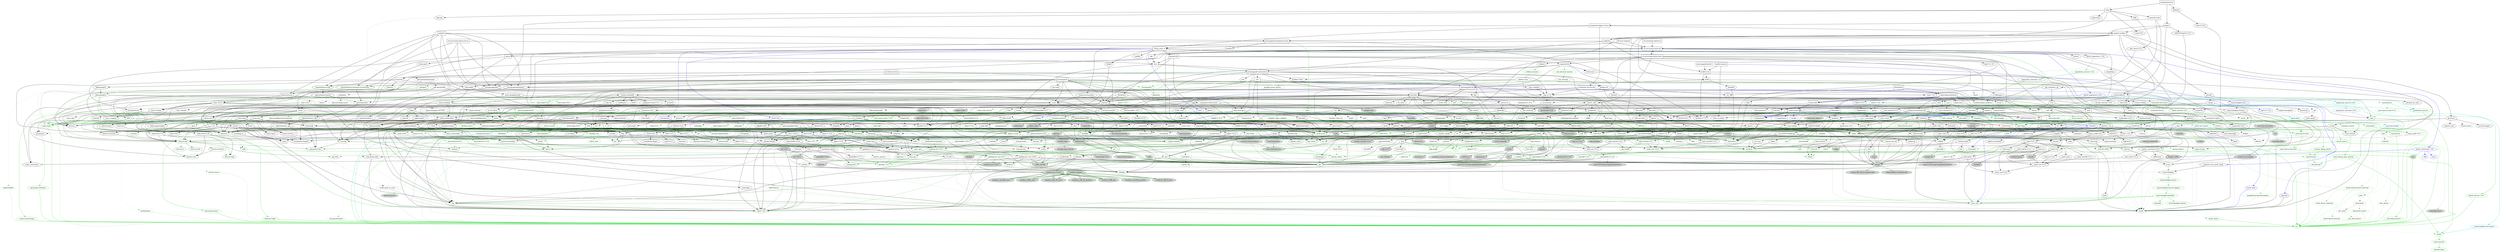 digraph {
    0 [ label = "catalyst-toolbox" shape = box]
    1 [ label = "chain-addr" shape = box]
    2 [ label = "chain-core" shape = box]
    3 [ label = "chain-ser" shape = box]
    4 [ label = "chain-crypto" shape = box]
    5 [ label = "typed-bytes" shape = box]
    6 [ label = "chain-impl-mockchain" shape = box]
    7 [ label = "cardano-legacy-address" shape = box]
    8 [ label = "chain-time" shape = box]
    9 [ label = "chain-vote" shape = box]
    10 [ label = "imhamt" shape = box]
    11 [ label = "sparse-array" shape = box]
    12 [ label = "chain-storage" shape = box]
    13 [ label = "jcli" shape = box]
    14 [ label = "jormungandr-lib" shape = box]
    15 [ label = "jormungandr-automation" shape = box]
    16 [ label = "jortestkit" shape = box]
    17 [ label = "jormungandr-integration-tests" shape = box]
    18 [ label = "hersir" shape = box]
    19 [ label = "thor" shape = box]
    20 [ label = "loki" shape = box]
    21 [ label = "mjolnir" shape = box]
    22 [ label = "snapshot-lib" shape = box]
    23 [ label = "symmetric-cipher" shape = box]
    24 [ label = "vit-servicing-station-lib" shape = box]
    25 [ label = "event-db" shape = box]
    26 [ label = "vit-servicing-station-tests" shape = box]
    27 [ label = "wallet" shape = box]
    28 [ label = "chain-path-derivation" shape = box]
    29 [ label = "hdkeygen" shape = box]
    30 [ label = "chain-network" shape = box]
    31 [ label = "jormungandrwallet" shape = box]
    32 [ label = "wallet-core" shape = box]
    33 [ label = "wallet-wasm-js" shape = box]
    34 [ label = "jormungandr" shape = box]
    35 [ label = "explorer" shape = box]
    36 [ label = "settings" shape = box]
    37 [ label = "blockchain" shape = box]
    38 [ label = "vit-servicing-station-cli" shape = box]
    39 [ label = "vit-servicing-station-server" shape = box]
    40 [ label = "iapyx" shape = box]
    41 [ label = "valgrind" shape = box]
    42 [ label = "vitup" shape = box]
    43 [ label = "mainnet-lib" shape = box]
    44 [ label = "mainnet-tools" shape = box]
    45 [ label = "scheduler-service-lib" shape = box]
    46 [ label = "signals-handler" shape = box]
    47 [ label = "snapshot-trigger-service" shape = box]
    48 [ label = "voting_tools_rs" shape = box]
    49 [ label = "integration-tests" shape = box]
    50 [ label = "db-sync-explorer" shape = box]
    51 [ label = "cat-data-service" shape = box]
    52 [ label = "assert_cmd" ]
    53 [ label = "assert_fs" ]
    54 [ label = "bech32 0.8.1" ]
    55 [ label = "clap 4.1.4" ]
    56 [ label = "color-eyre" ]
    57 [ label = "csv" ]
    58 [ label = "fraction" ]
    59 [ label = "futures" ]
    60 [ label = "gag" ]
    61 [ label = "governor" ]
    62 [ label = "graphql_client" ]
    63 [ label = "hex" ]
    64 [ label = "image" ]
    65 [ label = "itertools" color = darkgreen]
    66 [ label = "once_cell" color = darkgreen]
    67 [ label = "predicates" ]
    68 [ label = "proptest" ]
    69 [ label = "qrcode" ]
    70 [ label = "quircs" ]
    71 [ label = "rand 0.8.5" color = darkgreen]
    72 [ label = "rand_chacha 0.3.1" color = darkgreen]
    73 [ label = "rayon" ]
    74 [ label = "regex" color = darkgreen]
    75 [ label = "reqwest" ]
    76 [ label = "rust_decimal" color = darkgreen]
    77 [ label = "rust_decimal_macros" color = green3]
    78 [ label = "serde" color = darkgreen]
    79 [ label = "serde_json" color = darkgreen]
    80 [ label = "serde_test" ]
    81 [ label = "serde_yaml" ]
    82 [ label = "sscanf" ]
    83 [ label = "test-strategy" color = green3]
    84 [ label = "thiserror" color = darkgreen]
    85 [ label = "time 0.3.17" color = darkgreen]
    86 [ label = "tokio" color = darkgreen]
    87 [ label = "tracing" color = darkgreen]
    88 [ label = "tracing-subscriber" ]
    89 [ label = "url" color = darkgreen]
    90 [ label = "versionisator" color = green3]
    91 [ label = "cryptoxide 0.4.2" ]
    92 [ label = "quickcheck" ]
    93 [ label = "curve25519-dalek-ng" ]
    94 [ label = "ed25519-bip32 0.4.1" ]
    95 [ label = "ed25519-dalek" ]
    96 [ label = "generic-array" color = darkgreen]
    97 [ label = "rand_core 0.6.4" color = darkgreen]
    98 [ label = "sha2 0.10.6" color = darkgreen]
    99 [ label = "smoke" color = blue]
    100 [ label = "lazy_static" color = darkgreen]
    101 [ label = "quickcheck_macros" color = green3]
    102 [ label = "strum" ]
    103 [ label = "strum_macros" color = green3]
    104 [ label = "tempfile" color = darkgreen]
    105 [ label = "cbor_event" ]
    106 [ label = "cfg-if 1.0.0" color = darkgreen]
    107 [ label = "const_format" ]
    108 [ label = "criterion" ]
    109 [ label = "rustc_version" color = green3]
    110 [ label = "trybuild" color = blue]
    111 [ label = "data-pile" ]
    112 [ label = "sled" ]
    113 [ label = "base64 0.13.1" color = darkgreen]
    114 [ label = "bincode" ]
    115 [ label = "bytes" color = darkgreen]
    116 [ label = "clap_complete" ]
    117 [ label = "gtmpl" ]
    118 [ label = "rand 0.7.3" ]
    119 [ label = "rpassword" ]
    120 [ label = "serde_derive" color = green3]
    121 [ label = "http" ]
    122 [ label = "humantime" ]
    123 [ label = "parity-multiaddr" ]
    124 [ label = "serde_with" ]
    125 [ label = "bytesize" ]
    126 [ label = "custom_debug" ]
    127 [ label = "flate2" ]
    128 [ label = "fs_extra" ]
    129 [ label = "json" ]
    130 [ label = "keynesis" ]
    131 [ label = "log" color = darkgreen]
    132 [ label = "netstat2" ]
    133 [ label = "os_info" ]
    134 [ label = "poldercast" ]
    135 [ label = "prost 0.9.0" color = darkgreen]
    136 [ label = "semver" color = darkgreen]
    137 [ label = "sysinfo" ]
    138 [ label = "tar" ]
    139 [ label = "tokio-stream" ]
    140 [ label = "tonic 0.6.2" ]
    141 [ label = "tonic-build 0.6.2" color = green3]
    142 [ label = "warp" ]
    143 [ label = "zip" ]
    144 [ label = "console" ]
    145 [ label = "dialoguer" ]
    146 [ label = "indicatif" ]
    147 [ label = "sha-1 0.9.8" ]
    148 [ label = "sha2 0.9.9" ]
    149 [ label = "bech32 0.7.3" ]
    150 [ label = "rstest" color = green3]
    151 [ label = "yaml-rust" ]
    152 [ label = "ctrlc" ]
    153 [ label = "slave-pool" ]
    154 [ label = "cocoon" ]
    155 [ label = "dirs" ]
    156 [ label = "zeroize" ]
    157 [ label = "async-trait" color = green3]
    158 [ label = "diesel 1.4.8" color = darkgreen]
    159 [ label = "diesel_migrations 1.4.0" ]
    160 [ label = "dotenv" ]
    161 [ label = "http-zipkin" ]
    162 [ label = "notify" ]
    163 [ label = "pretty_assertions 1.3.0" color = blue]
    164 [ label = "r2d2" color = darkgreen]
    165 [ label = "simplelog" ]
    166 [ label = "tracing-futures" ]
    167 [ label = "bb8" ]
    168 [ label = "bb8-postgres" ]
    169 [ label = "chrono" color = darkgreen]
    170 [ label = "dotenvy" ]
    171 [ label = "tokio-postgres" color = darkgreen]
    172 [ label = "cfg-if 0.1.10" ]
    173 [ label = "dyn-clone" color = darkgreen]
    174 [ label = "fake" ]
    175 [ label = "hyper" ]
    176 [ label = "postgres" color = darkgreen]
    177 [ label = "pretty_assertions 0.6.1" ]
    178 [ label = "rand_core 0.5.1" ]
    179 [ label = "refinery" ]
    180 [ label = "hashlink" ]
    181 [ label = "paste 0.1.18" color = blue]
    182 [ label = "http-body" ]
    183 [ label = "pin-project" ]
    184 [ label = "clear_on_drop" ]
    185 [ label = "console_error_panic_hook" ]
    186 [ label = "getrandom 0.2.8" color = darkgreen]
    187 [ label = "js-sys" color = darkgreen]
    188 [ label = "wasm-bindgen" color = darkgreen]
    189 [ label = "wasm-bindgen-test" color = blue]
    190 [ label = "web-sys" ]
    191 [ label = "arc-swap" ]
    192 [ label = "jsonrpsee-core" ]
    193 [ label = "jsonrpsee-http-server" ]
    194 [ label = "libc" color = darkgreen]
    195 [ label = "linked-hash-map" ]
    196 [ label = "local-ip-address" ]
    197 [ label = "lru" ]
    198 [ label = "nix 0.25.1" style = filled, fillcolor = lightgrey]
    199 [ label = "opentelemetry" ]
    200 [ label = "opentelemetry-otlp" ]
    201 [ label = "opentelemetry-semantic-conventions" ]
    202 [ label = "tokio-util 0.6.10" ]
    203 [ label = "tracing-appender" ]
    204 [ label = "tracing-opentelemetry" ]
    205 [ label = "trust-dns-resolver" ]
    206 [ label = "anyhow" color = darkgreen]
    207 [ label = "async-graphql" ]
    208 [ label = "async-graphql-warp" ]
    209 [ label = "futures-channel" color = darkgreen]
    210 [ label = "futures-util" color = darkgreen]
    211 [ label = "ed25519-bip32 0.3.2" ]
    212 [ label = "prettytable-rs" ]
    213 [ label = "warp-reverse-proxy" ]
    214 [ label = "diffy" ]
    215 [ label = "glob" ]
    216 [ label = "ipfs-api" ]
    217 [ label = "path-slash" ]
    218 [ label = "rustls" ]
    219 [ label = "rustls-pemfile 1.0.2" ]
    220 [ label = "tempdir" ]
    221 [ label = "tokio-rustls" ]
    222 [ label = "uuid 0.8.2" ]
    223 [ label = "walkdir" color = darkgreen]
    224 [ label = "blockfrost" ]
    225 [ label = "cardano-serialization-lib" ]
    226 [ label = "pharos" ]
    227 [ label = "job_scheduler_ng" ]
    228 [ label = "num-traits" color = darkgreen]
    229 [ label = "uuid 1.3.0" ]
    230 [ label = "bigdecimal" ]
    231 [ label = "blake2" ]
    232 [ label = "bytekind" ]
    233 [ label = "ciborium" ]
    234 [ label = "diesel 2.0.3" ]
    235 [ label = "diesel-derive-enum" color = green3]
    236 [ label = "diesel_migrations 2.0.0" color = blue]
    237 [ label = "insta" color = blue]
    238 [ label = "microtype" ]
    239 [ label = "nonempty" ]
    240 [ label = "rand 0.6.5" ]
    241 [ label = "rand_core 0.4.2" ]
    242 [ label = "serial_test" color = blue]
    243 [ label = "tracing-test" color = blue]
    244 [ label = "validity" ]
    245 [ label = "base64 0.21.0" ]
    246 [ label = "libmath" ]
    247 [ label = "rand_chacha 0.2.2" ]
    248 [ label = "axum" ]
    249 [ label = "tower" ]
    250 [ label = "bstr 1.2.0" ]
    251 [ label = "doc-comment" ]
    252 [ label = "predicates-core" ]
    253 [ label = "predicates-tree" ]
    254 [ label = "wait-timeout" ]
    255 [ label = "globwalk" ]
    256 [ label = "bitflags" color = darkgreen]
    257 [ label = "clap_derive" color = green3, style = dashed]
    258 [ label = "clap_lex" ]
    259 [ label = "is-terminal" ]
    260 [ label = "strsim" color = darkgreen, style = dashed]
    261 [ label = "termcolor" color = darkgreen]
    262 [ label = "backtrace" ]
    263 [ label = "color-spantrace" style = dashed]
    264 [ label = "eyre" ]
    265 [ label = "indenter" ]
    266 [ label = "owo-colors" ]
    267 [ label = "tracing-error" style = dashed]
    268 [ label = "bstr 0.2.17" ]
    269 [ label = "csv-core" ]
    270 [ label = "itoa 0.4.8" ]
    271 [ label = "ryu" color = darkgreen]
    272 [ label = "num" ]
    273 [ label = "futures-core" color = darkgreen]
    274 [ label = "futures-executor" ]
    275 [ label = "futures-io" color = darkgreen]
    276 [ label = "futures-sink" color = darkgreen]
    277 [ label = "futures-task" color = darkgreen]
    278 [ label = "filedescriptor" ]
    279 [ label = "futures-timer" style = dashed]
    280 [ label = "no-std-compat" ]
    281 [ label = "nonzero_ext" ]
    282 [ label = "parking_lot 0.12.1" color = darkgreen]
    283 [ label = "smallvec" color = darkgreen]
    284 [ label = "graphql_query_derive" color = green3, style = dashed]
    285 [ label = "bytemuck" ]
    286 [ label = "byteorder" color = darkgreen]
    287 [ label = "color_quant" ]
    288 [ label = "gif" style = dashed]
    289 [ label = "jpeg-decoder" style = dashed]
    290 [ label = "num-iter" ]
    291 [ label = "num-rational 0.3.2" ]
    292 [ label = "png" style = dashed]
    293 [ label = "scoped_threadpool" style = dashed]
    294 [ label = "tiff" style = dashed]
    295 [ label = "either" color = darkgreen]
    296 [ label = "difflib" style = dashed]
    297 [ label = "float-cmp" style = dashed]
    298 [ label = "normalize-line-endings" style = dashed]
    299 [ label = "bit-set" style = dashed]
    300 [ label = "quick-error 2.0.1" style = dashed]
    301 [ label = "rand_xorshift 0.3.0" ]
    302 [ label = "regex-syntax" color = darkgreen]
    303 [ label = "rusty-fork" style = dashed]
    304 [ label = "unarray" ]
    305 [ label = "checked_int_cast" ]
    306 [ label = "num-derive" color = green3]
    307 [ label = "ppv-lite86" color = darkgreen]
    308 [ label = "rayon-core" ]
    309 [ label = "aho-corasick" color = darkgreen]
    310 [ label = "memchr" color = darkgreen]
    311 [ label = "encoding_rs" ]
    312 [ label = "h2" ]
    313 [ label = "hyper-rustls" style = "dashed,filled", fillcolor = lightgrey]
    314 [ label = "hyper-tls" style = "dashed,filled", fillcolor = lightgrey]
    315 [ label = "ipnet" ]
    316 [ label = "mime" ]
    317 [ label = "mime_guess" ]
    318 [ label = "native-tls" style = "dashed,filled", fillcolor = lightgrey]
    319 [ label = "percent-encoding" color = darkgreen]
    320 [ label = "pin-project-lite" color = darkgreen]
    321 [ label = "serde_urlencoded" ]
    322 [ label = "tokio-native-tls" style = "dashed,filled", fillcolor = lightgrey]
    323 [ label = "tower-service" ]
    324 [ label = "wasm-bindgen-futures" ]
    325 [ label = "webpki-roots" style = "dashed,filled", fillcolor = lightgrey]
    326 [ label = "winreg" style = filled, fillcolor = lightgrey]
    327 [ label = "arrayvec" color = darkgreen]
    328 [ label = "borsh" color = darkgreen, style = dashed]
    329 [ label = "bytecheck" color = darkgreen, style = dashed]
    330 [ label = "rkyv" color = darkgreen, style = dashed]
    331 [ label = "quote" color = green3]
    332 [ label = "itoa 1.0.5" color = darkgreen]
    333 [ label = "indexmap" color = darkgreen]
    334 [ label = "sscanf_macro" color = green3]
    335 [ label = "proc-macro2" color = green3]
    336 [ label = "structmeta" color = green3]
    337 [ label = "syn" color = green3]
    338 [ label = "thiserror-impl" color = green3]
    339 [ label = "num_threads" color = darkgreen, style = "dashed,filled", fillcolor = lightgrey]
    340 [ label = "time-core" color = darkgreen]
    341 [ label = "time-macros" color = green3, style = dashed]
    342 [ label = "autocfg 1.1.0" color = green3]
    343 [ label = "mio" color = darkgreen]
    344 [ label = "num_cpus" color = darkgreen]
    345 [ label = "signal-hook-registry" color = darkgreen, style = "dashed,filled", fillcolor = lightgrey]
    346 [ label = "socket2" color = darkgreen]
    347 [ label = "tokio-macros" color = green3, style = dashed]
    348 [ label = "windows-sys 0.42.0" color = darkgreen, style = filled, fillcolor = lightgrey]
    349 [ label = "tracing-attributes" color = green3, style = dashed]
    350 [ label = "tracing-core" color = darkgreen]
    351 [ label = "matchers" style = dashed]
    352 [ label = "nu-ansi-term" style = dashed]
    353 [ label = "sharded-slab" style = dashed]
    354 [ label = "thread_local" ]
    355 [ label = "tracing-log" style = dashed]
    356 [ label = "tracing-serde" style = dashed]
    357 [ label = "form_urlencoded" color = darkgreen]
    358 [ label = "idna 0.3.0" color = darkgreen]
    359 [ label = "platforms" color = green3]
    360 [ label = "env_logger" style = dashed]
    361 [ label = "digest 0.9.0" ]
    362 [ label = "subtle-ng" ]
    363 [ label = "curve25519-dalek" ]
    364 [ label = "ed25519" ]
    365 [ label = "typenum" color = darkgreen]
    366 [ label = "version_check" color = green3]
    367 [ label = "cpufeatures" color = darkgreen, style = filled, fillcolor = lightgrey]
    368 [ label = "digest 0.10.6" color = darkgreen]
    369 [ label = "heck 0.4.1" color = green3]
    370 [ label = "rustversion" color = red]
    371 [ label = "fastrand" color = darkgreen]
    372 [ label = "redox_syscall" color = darkgreen, style = filled, fillcolor = lightgrey]
    373 [ label = "remove_dir_all" color = darkgreen]
    374 [ label = "winapi" color = darkgreen, style = filled, fillcolor = lightgrey]
    375 [ label = "const_format_proc_macros" color = green3]
    376 [ label = "atty" ]
    377 [ label = "cast" ]
    378 [ label = "clap 2.34.0" ]
    379 [ label = "criterion-plot" ]
    380 [ label = "oorandom" ]
    381 [ label = "plotters" ]
    382 [ label = "serde_cbor" ]
    383 [ label = "tinytemplate" ]
    384 [ label = "basic-toml" color = blue]
    385 [ label = "memmap2" ]
    386 [ label = "crc32fast" ]
    387 [ label = "crossbeam-epoch" ]
    388 [ label = "crossbeam-utils" ]
    389 [ label = "fs2" style = filled, fillcolor = lightgrey]
    390 [ label = "fxhash" ]
    391 [ label = "parking_lot 0.11.2" ]
    392 [ label = "gtmpl_value" ]
    393 [ label = "getrandom 0.1.16" style = dashed]
    394 [ label = "rand_hc 0.2.0" style = filled, fillcolor = lightgrey]
    395 [ label = "fnv" color = darkgreen]
    396 [ label = "arrayref" ]
    397 [ label = "bs58" ]
    398 [ label = "data-encoding" color = darkgreen]
    399 [ label = "multihash" ]
    400 [ label = "static_assertions" ]
    401 [ label = "unsigned-varint 0.7.1" ]
    402 [ label = "serde_with_macros" color = green3, style = dashed]
    403 [ label = "custom_debug_derive" color = green3]
    404 [ label = "miniz_oxide 0.6.2" ]
    405 [ label = "cryptoxide 0.3.6" ]
    406 [ label = "prost-derive 0.9.0" color = green3, style = dashed]
    407 [ label = "core-foundation-sys" color = darkgreen, style = filled, fillcolor = lightgrey]
    408 [ label = "ntapi" style = filled, fillcolor = lightgrey]
    409 [ label = "filetime" ]
    410 [ label = "xattr" style = "dashed,filled", fillcolor = lightgrey]
    411 [ label = "tokio-util 0.7.4" color = darkgreen]
    412 [ label = "async-stream" ]
    413 [ label = "hyper-timeout" style = dashed]
    414 [ label = "tower-layer" ]
    415 [ label = "prost-build 0.9.0" color = green3, style = dashed]
    416 [ label = "headers" ]
    417 [ label = "multipart" style = dashed]
    418 [ label = "rustls-pemfile 0.2.1" ]
    419 [ label = "scoped-tls" ]
    420 [ label = "tokio-tungstenite" style = dashed]
    421 [ label = "aes" style = dashed]
    422 [ label = "bzip2" style = dashed]
    423 [ label = "constant_time_eq" style = dashed]
    424 [ label = "hmac 0.12.1" color = darkgreen]
    425 [ label = "pbkdf2 0.11.0" style = dashed]
    426 [ label = "sha1" ]
    427 [ label = "zstd" style = dashed]
    428 [ label = "encode_unicode 0.3.6" style = filled, fillcolor = lightgrey]
    429 [ label = "unicode-width" color = darkgreen]
    430 [ label = "shell-words" ]
    431 [ label = "number_prefix" ]
    432 [ label = "block-buffer 0.9.0" ]
    433 [ label = "opaque-debug" ]
    434 [ label = "nix 0.26.2" style = filled, fillcolor = lightgrey]
    435 [ label = "windows-sys 0.45.0" color = darkgreen, style = filled, fillcolor = lightgrey]
    436 [ label = "crossbeam-channel" ]
    437 [ label = "aes-gcm" ]
    438 [ label = "chacha20poly1305" ]
    439 [ label = "hmac 0.11.0" ]
    440 [ label = "pbkdf2 0.9.0" ]
    441 [ label = "dirs-sys" ]
    442 [ label = "zeroize_derive" color = green3, style = dashed]
    443 [ label = "diesel_derives 1.4.1" color = green3]
    444 [ label = "pq-sys" color = darkgreen, style = dashed]
    445 [ label = "migrations_internals 1.4.1" color = darkgreen]
    446 [ label = "migrations_macros 1.4.2" color = green3]
    447 [ label = "zipkin" ]
    448 [ label = "fsevent-sys" style = "dashed,filled", fillcolor = lightgrey]
    449 [ label = "inotify" style = filled, fillcolor = lightgrey]
    450 [ label = "kqueue" style = filled, fillcolor = lightgrey]
    451 [ label = "ctor" color = green3, style = filled, fillcolor = lightgrey]
    452 [ label = "diff" color = blue]
    453 [ label = "output_vt100" style = filled, fillcolor = lightgrey]
    454 [ label = "yansi" color = blue]
    455 [ label = "scheduled-thread-pool" color = darkgreen]
    456 [ label = "iana-time-zone" color = darkgreen, style = dashed]
    457 [ label = "num-integer" color = darkgreen]
    458 [ label = "time 0.1.45" color = darkgreen, style = dashed]
    459 [ label = "fallible-iterator" color = darkgreen]
    460 [ label = "phf" color = darkgreen]
    461 [ label = "postgres-protocol" color = darkgreen]
    462 [ label = "postgres-types" color = darkgreen]
    463 [ label = "httparse" ]
    464 [ label = "httpdate" ]
    465 [ label = "want" ]
    466 [ label = "ansi_term 0.11.0" ]
    467 [ label = "difference" ]
    468 [ label = "refinery-core" color = darkgreen]
    469 [ label = "refinery-macros" color = green3]
    470 [ label = "hashbrown 0.12.3" color = darkgreen]
    471 [ label = "paste-impl" color = turquoise3]
    472 [ label = "proc-macro-hack" color = turquoise3]
    473 [ label = "pin-project-internal" color = green3]
    474 [ label = "cc" color = green3]
    475 [ label = "wasi 0.11.0+wasi-snapshot-preview1" color = darkgreen, style = filled, fillcolor = lightgrey]
    476 [ label = "wasm-bindgen-macro" color = green3]
    477 [ label = "wasm-bindgen-test-macro" color = turquoise3]
    478 [ label = "beef" ]
    479 [ label = "jsonrpsee-types" ]
    480 [ label = "rustc-hash" style = dashed]
    481 [ label = "globset" ]
    482 [ label = "unicase" color = darkgreen]
    483 [ label = "neli" style = filled, fillcolor = lightgrey]
    484 [ label = "memoffset 0.6.5" style = "dashed,filled", fillcolor = lightgrey]
    485 [ label = "pin-utils" color = darkgreen]
    486 [ label = "opentelemetry_api" ]
    487 [ label = "opentelemetry_sdk" ]
    488 [ label = "opentelemetry-proto" ]
    489 [ label = "prost 0.11.6" color = darkgreen, style = dashed]
    490 [ label = "tonic 0.8.3" style = dashed]
    491 [ label = "slab" color = darkgreen]
    492 [ label = "ipconfig" style = "dashed,filled", fillcolor = lightgrey]
    493 [ label = "lru-cache" ]
    494 [ label = "resolv-conf" style = dashed]
    495 [ label = "trust-dns-proto" ]
    496 [ label = "async-graphql-derive" color = green3]
    497 [ label = "async-graphql-parser" color = darkgreen]
    498 [ label = "async-graphql-value" color = darkgreen]
    499 [ label = "fast_chemail" style = dashed]
    500 [ label = "multer" ]
    501 [ label = "futures-macro" color = green3, style = dashed]
    502 [ label = "encode_unicode 1.0.0" ]
    503 [ label = "term" ]
    504 [ label = "ansi_term 0.12.1" ]
    505 [ label = "ipfs-api-backend-hyper" style = dashed]
    506 [ label = "ring" ]
    507 [ label = "sct" ]
    508 [ label = "webpki" ]
    509 [ label = "rand 0.4.6" ]
    510 [ label = "same-file" color = darkgreen]
    511 [ label = "winapi-util" color = darkgreen, style = filled, fillcolor = lightgrey]
    512 [ label = "paste 1.0.11" color = green3]
    513 [ label = "toml" color = darkgreen]
    514 [ label = "noop_proc_macro" color = green3, style = filled, fillcolor = lightgrey]
    515 [ label = "num-bigint" ]
    516 [ label = "rand_os" ]
    517 [ label = "schemars" color = darkgreen]
    518 [ label = "serde-wasm-bindgen" style = filled, fillcolor = lightgrey]
    519 [ label = "cron" ]
    520 [ label = "libm" color = darkgreen, style = dashed]
    521 [ label = "ciborium-io" ]
    522 [ label = "ciborium-ll" ]
    523 [ label = "diesel_derives 2.0.1" color = green3]
    524 [ label = "migrations_internals 2.0.0" color = steelblue]
    525 [ label = "migrations_macros 2.0.0" color = turquoise3]
    526 [ label = "similar" color = blue]
    527 [ label = "microtype-macro" color = green3]
    528 [ label = "secrecy" style = dashed]
    529 [ label = "autocfg 0.1.8" color = green3]
    530 [ label = "rand_chacha 0.1.1" ]
    531 [ label = "rand_hc 0.1.0" ]
    532 [ label = "rand_isaac" ]
    533 [ label = "rand_jitter" ]
    534 [ label = "rand_pcg" ]
    535 [ label = "rand_xorshift 0.1.1" ]
    536 [ label = "dashmap" ]
    537 [ label = "serial_test_derive" color = turquoise3]
    538 [ label = "tracing-test-macro" color = turquoise3]
    539 [ label = "rand 0.3.23" ]
    540 [ label = "axum-core" ]
    541 [ label = "matchit" ]
    542 [ label = "serde_path_to_error" style = dashed]
    543 [ label = "sync_wrapper" ]
    544 [ label = "tower-http" ]
    545 [ label = "regex-automata" style = dashed]
    546 [ label = "termtree" ]
    547 [ label = "ignore" ]
    548 [ label = "proc-macro-error" color = green3]
    549 [ label = "os_str_bytes" ]
    550 [ label = "hermit-abi 0.3.0" style = filled, fillcolor = lightgrey]
    551 [ label = "io-lifetimes" ]
    552 [ label = "rustix" style = filled, fillcolor = lightgrey]
    553 [ label = "addr2line" ]
    554 [ label = "object" ]
    555 [ label = "rustc-demangle" ]
    556 [ label = "num-complex" ]
    557 [ label = "num-rational 0.4.1" ]
    558 [ label = "lock_api" color = darkgreen]
    559 [ label = "parking_lot_core 0.9.7" color = darkgreen]
    560 [ label = "graphql_client_codegen" color = green3, style = dashed]
    561 [ label = "weezl" style = dashed]
    562 [ label = "deflate" style = dashed]
    563 [ label = "miniz_oxide 0.3.7" style = dashed]
    564 [ label = "miniz_oxide 0.4.4" style = dashed]
    565 [ label = "bit-vec" style = dashed]
    566 [ label = "quick-error 1.2.3" style = dashed]
    567 [ label = "crossbeam-deque" ]
    568 [ label = "openssl" style = "dashed,filled", fillcolor = lightgrey]
    569 [ label = "openssl-probe" style = "dashed,filled", fillcolor = lightgrey]
    570 [ label = "openssl-sys" style = "dashed,filled", fillcolor = lightgrey]
    571 [ label = "schannel" style = "dashed,filled", fillcolor = lightgrey]
    572 [ label = "security-framework" style = "dashed,filled", fillcolor = lightgrey]
    573 [ label = "security-framework-sys" style = "dashed,filled", fillcolor = lightgrey]
    574 [ label = "borsh-derive" color = green3, style = dashed]
    575 [ label = "hashbrown 0.13.2" color = darkgreen, style = dashed]
    576 [ label = "bytecheck_derive" color = green3, style = dashed]
    577 [ label = "ptr_meta" color = darkgreen, style = dashed]
    578 [ label = "rend" color = darkgreen, style = dashed]
    579 [ label = "rkyv_derive" color = green3, style = dashed]
    580 [ label = "seahash" color = darkgreen, style = dashed]
    581 [ label = "unicode-ident" color = green3]
    582 [ label = "structmeta-derive" color = green3]
    583 [ label = "hermit-abi 0.2.6" color = darkgreen, style = filled, fillcolor = lightgrey]
    584 [ label = "windows_aarch64_gnullvm" color = darkgreen, style = filled, fillcolor = lightgrey]
    585 [ label = "windows_aarch64_msvc" color = darkgreen, style = filled, fillcolor = lightgrey]
    586 [ label = "windows_i686_gnu" color = darkgreen, style = filled, fillcolor = lightgrey]
    587 [ label = "windows_i686_msvc" color = darkgreen, style = filled, fillcolor = lightgrey]
    588 [ label = "windows_x86_64_gnu" color = darkgreen, style = filled, fillcolor = lightgrey]
    589 [ label = "windows_x86_64_gnullvm" color = darkgreen, style = filled, fillcolor = lightgrey]
    590 [ label = "windows_x86_64_msvc" color = darkgreen, style = filled, fillcolor = lightgrey]
    591 [ label = "valuable" color = darkgreen, style = "dashed,filled", fillcolor = lightgrey]
    592 [ label = "overload" style = dashed]
    593 [ label = "unicode-bidi" color = darkgreen]
    594 [ label = "unicode-normalization" color = darkgreen]
    595 [ label = "subtle" color = darkgreen]
    596 [ label = "signature" ]
    597 [ label = "block-buffer 0.10.3" color = darkgreen, style = dashed]
    598 [ label = "crypto-common" color = darkgreen]
    599 [ label = "instant" color = darkgreen]
    600 [ label = "winapi-i686-pc-windows-gnu" color = darkgreen, style = filled, fillcolor = lightgrey]
    601 [ label = "winapi-x86_64-pc-windows-gnu" color = darkgreen, style = filled, fillcolor = lightgrey]
    602 [ label = "unicode-xid" color = green3]
    603 [ label = "hermit-abi 0.1.19" style = filled, fillcolor = lightgrey]
    604 [ label = "textwrap" ]
    605 [ label = "plotters-backend" ]
    606 [ label = "plotters-svg" style = dashed]
    607 [ label = "half" ]
    608 [ label = "memoffset 0.7.1" ]
    609 [ label = "scopeguard" color = darkgreen]
    610 [ label = "parking_lot_core 0.8.6" ]
    611 [ label = "wasi 0.9.0+wasi-snapshot-preview1" style = "dashed,filled", fillcolor = lightgrey]
    612 [ label = "multihash-derive" color = green3, style = dashed]
    613 [ label = "unsigned-varint 0.5.1" ]
    614 [ label = "darling" color = green3]
    615 [ label = "synstructure" color = green3]
    616 [ label = "adler" ]
    617 [ label = "async-stream-impl" color = green3]
    618 [ label = "tokio-io-timeout" style = dashed]
    619 [ label = "heck 0.3.3" color = green3, style = dashed]
    620 [ label = "multimap" color = green3, style = dashed]
    621 [ label = "petgraph" color = green3, style = dashed]
    622 [ label = "prost-types 0.9.0" color = green3, style = dashed]
    623 [ label = "which" color = green3, style = dashed]
    624 [ label = "headers-core" ]
    625 [ label = "buf_redux" style = dashed]
    626 [ label = "safemem" style = dashed]
    627 [ label = "twoway" style = dashed]
    628 [ label = "tungstenite" style = dashed]
    629 [ label = "cipher 0.3.0" ]
    630 [ label = "bzip2-sys" style = dashed]
    631 [ label = "password-hash" style = dashed]
    632 [ label = "zstd-safe" style = dashed]
    633 [ label = "windows-targets" color = darkgreen, style = filled, fillcolor = lightgrey]
    634 [ label = "aead 0.4.3" ]
    635 [ label = "ctr" ]
    636 [ label = "ghash" ]
    637 [ label = "aead 0.5.1" ]
    638 [ label = "chacha20" ]
    639 [ label = "cipher 0.4.3" ]
    640 [ label = "poly1305" ]
    641 [ label = "crypto-mac" ]
    642 [ label = "redox_users" style = filled, fillcolor = lightgrey]
    643 [ label = "vcpkg" color = green3, style = "dashed,filled", fillcolor = lightgrey]
    644 [ label = "lazycell" ]
    645 [ label = "zipkin-types" ]
    646 [ label = "inotify-sys" style = filled, fillcolor = lightgrey]
    647 [ label = "kqueue-sys" style = filled, fillcolor = lightgrey]
    648 [ label = "android_system_properties" color = darkgreen, style = "dashed,filled", fillcolor = lightgrey]
    649 [ label = "iana-time-zone-haiku" color = darkgreen, style = "dashed,filled", fillcolor = lightgrey]
    650 [ label = "wasi 0.10.0+wasi-snapshot-preview1" color = darkgreen, style = "dashed,filled", fillcolor = lightgrey]
    651 [ label = "phf_shared" color = darkgreen]
    652 [ label = "md-5" color = darkgreen]
    653 [ label = "stringprep" color = darkgreen]
    654 [ label = "try-lock" ]
    655 [ label = "siphasher" color = darkgreen]
    656 [ label = "ahash 0.7.6" color = darkgreen, style = dashed]
    657 [ label = "jobserver" color = green3, style = dashed]
    658 [ label = "wasm-bindgen-macro-support" color = green3]
    659 [ label = "tonic-build 0.8.4" color = green3, style = dashed]
    660 [ label = "prost-derive 0.11.6" color = green3, style = dashed]
    661 [ label = "widestring" style = "dashed,filled", fillcolor = lightgrey]
    662 [ label = "hostname" style = dashed]
    663 [ label = "enum-as-inner" color = green3]
    664 [ label = "idna 0.2.3" ]
    665 [ label = "tinyvec" color = darkgreen]
    666 [ label = "Inflector" color = green3]
    667 [ label = "proc-macro-crate 1.3.0" color = green3]
    668 [ label = "pest" color = darkgreen]
    669 [ label = "ascii_utils" style = dashed]
    670 [ label = "spin 0.9.4" ]
    671 [ label = "dirs-next" ]
    672 [ label = "hyper-multipart-rfc7578" style = dashed]
    673 [ label = "ipfs-api-prelude" style = dashed]
    674 [ label = "spin 0.5.2" style = filled, fillcolor = lightgrey]
    675 [ label = "untrusted" ]
    676 [ label = "fuchsia-cprng" style = filled, fillcolor = lightgrey]
    677 [ label = "rand_core 0.3.1" ]
    678 [ label = "rdrand" style = filled, fillcolor = lightgrey]
    679 [ label = "cloudabi" style = filled, fillcolor = lightgrey]
    680 [ label = "schemars_derive" color = green3, style = dashed]
    681 [ label = "nom" ]
    682 [ label = "http-range-header" ]
    683 [ label = "proc-macro-error-attr" color = green3]
    684 [ label = "errno" style = filled, fillcolor = lightgrey]
    685 [ label = "linux-raw-sys" style = filled, fillcolor = lightgrey]
    686 [ label = "gimli" ]
    687 [ label = "graphql-introspection-query" color = green3, style = dashed]
    688 [ label = "graphql-parser" color = green3, style = dashed]
    689 [ label = "adler32" style = dashed]
    690 [ label = "foreign-types" style = "dashed,filled", fillcolor = lightgrey]
    691 [ label = "openssl-macros" color = green3, style = "dashed,filled", fillcolor = lightgrey]
    692 [ label = "pkg-config" color = green3, style = dashed]
    693 [ label = "core-foundation" style = "dashed,filled", fillcolor = lightgrey]
    694 [ label = "borsh-derive-internal" color = green3, style = dashed]
    695 [ label = "borsh-schema-derive-internal" color = green3, style = dashed]
    696 [ label = "proc-macro-crate 0.1.5" color = green3, style = dashed]
    697 [ label = "ahash 0.8.3" color = darkgreen, style = dashed]
    698 [ label = "ptr_meta_derive" color = green3, style = dashed]
    699 [ label = "darling_core" color = green3]
    700 [ label = "darling_macro" color = green3]
    701 [ label = "unicode-segmentation" color = green3, style = dashed]
    702 [ label = "fixedbitset" color = green3, style = dashed]
    703 [ label = "sha-1 0.10.1" style = dashed]
    704 [ label = "utf-8" style = dashed]
    705 [ label = "base64ct" style = dashed]
    706 [ label = "zstd-sys" style = dashed]
    707 [ label = "polyval" ]
    708 [ label = "inout" ]
    709 [ label = "universal-hash 0.5.0" ]
    710 [ label = "cxx" color = darkgreen, style = "dashed,filled", fillcolor = lightgrey]
    711 [ label = "cxx-build" color = green3, style = "dashed,filled", fillcolor = lightgrey]
    712 [ label = "wasm-bindgen-backend" color = green3]
    713 [ label = "wasm-bindgen-shared" color = green3]
    714 [ label = "prettyplease" color = green3, style = dashed]
    715 [ label = "prost-build 0.11.6" color = green3, style = dashed]
    716 [ label = "match_cfg" style = dashed]
    717 [ label = "matches" ]
    718 [ label = "tinyvec_macros" color = darkgreen, style = dashed]
    719 [ label = "toml_edit" color = green3]
    720 [ label = "ucd-trie" color = darkgreen]
    721 [ label = "dirs-sys-next" ]
    722 [ label = "common-multipart-rfc7578" style = dashed]
    723 [ label = "multibase" style = dashed]
    724 [ label = "typed-builder" color = green3, style = dashed]
    725 [ label = "serde_derive_internals" color = green3, style = dashed]
    726 [ label = "minimal-lexical" ]
    727 [ label = "errno-dragonfly" style = filled, fillcolor = lightgrey]
    728 [ label = "combine" color = green3, style = dashed]
    729 [ label = "foreign-types-shared" style = "dashed,filled", fillcolor = lightgrey]
    730 [ label = "ident_case" color = green3]
    731 [ label = "universal-hash 0.4.1" ]
    732 [ label = "cxxbridge-flags" color = green3, style = "dashed,filled", fillcolor = lightgrey]
    733 [ label = "cxxbridge-macro" color = green3, style = "dashed,filled", fillcolor = lightgrey]
    734 [ label = "link-cplusplus" color = darkgreen, style = "dashed,filled", fillcolor = lightgrey]
    735 [ label = "codespan-reporting" color = green3, style = "dashed,filled", fillcolor = lightgrey]
    736 [ label = "scratch" color = green3, style = "dashed,filled", fillcolor = lightgrey]
    737 [ label = "bumpalo" color = green3]
    738 [ label = "prost-types 0.11.6" color = green3, style = dashed]
    739 [ label = "nom8" color = green3]
    740 [ label = "toml_datetime" color = green3]
    741 [ label = "base-x" style = dashed]
    742 [ label = "data-encoding-macro" style = dashed]
    743 [ label = "ascii" color = green3, style = dashed]
    744 [ label = "unreachable" color = green3, style = dashed]
    745 [ label = "data-encoding-macro-internal" color = green3, style = dashed]
    746 [ label = "void" color = green3, style = dashed]
    0 -> 56 [ ]
    0 -> 60 [ ]
    0 -> 61 [ ]
    0 -> 17 [ ]
    0 -> 69 [ ]
    0 -> 70 [ ]
    0 -> 82 [ ]
    0 -> 23 [ ]
    0 -> 24 [ ]
    0 -> 27 [ ]
    1 -> 2 [ ]
    1 -> 4 [ ]
    1 -> 4 [ color = blue]
    2 -> 3 [ ]
    3 -> 84 [ ]
    4 -> 54 [ ]
    4 -> 93 [ ]
    4 -> 94 [ ]
    4 -> 95 [ ]
    4 -> 63 [ ]
    4 -> 68 [ style = dotted]
    4 -> 68 [ color = blue]
    4 -> 92 [ style = dotted]
    4 -> 92 [ color = blue]
    4 -> 73 [ ]
    4 -> 98 [ ]
    4 -> 99 [ color = blue]
    4 -> 83 [ color = green3, style = dotted]
    4 -> 83 [ color = turquoise3]
    4 -> 5 [ ]
    6 -> 7 [ ]
    6 -> 1 [ ]
    6 -> 1 [ color = blue]
    6 -> 8 [ ]
    6 -> 8 [ color = blue]
    6 -> 9 [ ]
    6 -> 10 [ ]
    6 -> 101 [ color = green3, style = dotted]
    6 -> 101 [ color = turquoise3]
    6 -> 11 [ ]
    6 -> 102 [ ]
    6 -> 87 [ ]
    7 -> 105 [ ]
    7 -> 94 [ ]
    8 -> 2 [ ]
    8 -> 68 [ style = dotted]
    8 -> 68 [ color = blue]
    8 -> 92 [ style = dotted]
    8 -> 92 [ color = blue]
    8 -> 83 [ color = green3, style = dotted]
    8 -> 83 [ color = turquoise3]
    9 -> 2 [ ]
    9 -> 4 [ ]
    9 -> 107 [ ]
    9 -> 108 [ color = blue]
    10 -> 108 [ color = blue]
    10 -> 68 [ style = dotted]
    10 -> 68 [ color = blue]
    10 -> 109 [ color = green3]
    10 -> 83 [ color = green3, style = dotted]
    10 -> 83 [ color = turquoise3]
    10 -> 84 [ ]
    10 -> 110 [ color = blue]
    11 -> 68 [ color = blue]
    11 -> 83 [ color = turquoise3]
    12 -> 108 [ style = dotted]
    12 -> 111 [ ]
    12 -> 97 [ style = dotted]
    12 -> 97 [ color = blue]
    12 -> 112 [ ]
    12 -> 104 [ style = dotted]
    12 -> 104 [ color = blue]
    12 -> 84 [ ]
    13 -> 53 [ color = blue]
    13 -> 116 [ ]
    13 -> 117 [ ]
    13 -> 14 [ ]
    13 -> 75 [ ]
    13 -> 119 [ ]
    13 -> 90 [ color = green3]
    14 -> 114 [ color = blue]
    14 -> 6 [ ]
    14 -> 6 [ color = blue]
    14 -> 121 [ ]
    14 -> 122 [ ]
    14 -> 123 [ ]
    14 -> 124 [ ]
    14 -> 81 [ color = blue]
    15 -> 52 [ ]
    15 -> 12 [ ]
    15 -> 62 [ ]
    15 -> 13 [ ]
    15 -> 16 [ ]
    15 -> 129 [ ]
    15 -> 132 [ ]
    15 -> 134 [ ]
    15 -> 140 [ ]
    15 -> 141 [ color = green3]
    15 -> 88 [ ]
    16 -> 53 [ ]
    16 -> 54 [ ]
    16 -> 125 [ ]
    16 -> 57 [ ]
    16 -> 126 [ ]
    16 -> 145 [ ]
    16 -> 128 [ ]
    16 -> 63 [ ]
    16 -> 122 [ ]
    16 -> 146 [ ]
    16 -> 133 [ ]
    16 -> 75 [ ]
    16 -> 136 [ ]
    16 -> 81 [ ]
    16 -> 147 [ ]
    16 -> 148 [ ]
    16 -> 137 [ ]
    16 -> 138 [ ]
    16 -> 142 [ ]
    16 -> 143 [ ]
    17 -> 149 [ ]
    17 -> 18 [ ]
    17 -> 21 [ ]
    17 -> 150 [ color = green3]
    18 -> 152 [ ]
    18 -> 153 [ ]
    18 -> 19 [ ]
    19 -> 154 [ ]
    19 -> 155 [ ]
    19 -> 15 [ ]
    20 -> 19 [ ]
    21 -> 20 [ ]
    22 -> 58 [ ]
    22 -> 62 [ ]
    22 -> 14 [ ]
    22 -> 75 [ ]
    22 -> 77 [ color = green3]
    22 -> 80 [ style = dotted]
    22 -> 80 [ color = blue]
    23 -> 91 [ ]
    23 -> 71 [ ]
    23 -> 84 [ ]
    23 -> 156 [ ]
    24 -> 159 [ ]
    24 -> 160 [ ]
    24 -> 25 [ ]
    24 -> 161 [ ]
    24 -> 162 [ ]
    24 -> 163 [ color = blue]
    24 -> 165 [ ]
    24 -> 166 [ ]
    24 -> 88 [ ]
    24 -> 26 [ color = blue]
    25 -> 168 [ ]
    25 -> 170 [ ]
    25 -> 79 [ ]
    25 -> 84 [ ]
    26 -> 52 [ ]
    26 -> 172 [ ]
    26 -> 55 [ ]
    26 -> 173 [ ]
    26 -> 174 [ ]
    26 -> 16 [ ]
    26 -> 177 [ ]
    26 -> 179 [ ]
    26 -> 22 [ ]
    26 -> 24 [ ]
    27 -> 180 [ ]
    27 -> 29 [ ]
    27 -> 14 [ ]
    28 -> 181 [ color = blue]
    28 -> 92 [ color = blue]
    28 -> 101 [ color = turquoise3]
    28 -> 84 [ ]
    29 -> 7 [ ]
    29 -> 1 [ ]
    29 -> 28 [ ]
    30 -> 4 [ ]
    30 -> 59 [ ]
    30 -> 84 [ ]
    30 -> 140 [ ]
    30 -> 141 [ color = green3]
    31 -> 32 [ ]
    32 -> 149 [ ]
    32 -> 23 [ ]
    32 -> 27 [ ]
    33 -> 184 [ ]
    33 -> 32 [ ]
    33 -> 189 [ color = blue]
    34 -> 191 [ ]
    34 -> 30 [ ]
    34 -> 12 [ ]
    34 -> 55 [ ]
    34 -> 161 [ ]
    34 -> 14 [ ]
    34 -> 193 [ ]
    34 -> 196 [ ]
    34 -> 198 [ arrowType = empty, fillcolor = lightgrey]
    34 -> 200 [ ]
    34 -> 201 [ ]
    34 -> 134 [ ]
    34 -> 75 [ ]
    34 -> 203 [ ]
    34 -> 204 [ ]
    34 -> 205 [ ]
    34 -> 90 [ color = green3]
    34 -> 142 [ ]
    35 -> 208 [ ]
    35 -> 30 [ ]
    35 -> 161 [ ]
    35 -> 17 [ ]
    35 -> 200 [ ]
    35 -> 201 [ ]
    35 -> 203 [ ]
    35 -> 204 [ ]
    36 -> 112 [ ]
    36 -> 84 [ ]
    37 -> 6 [ ]
    37 -> 197 [ ]
    38 -> 24 [ ]
    39 -> 200 [ ]
    39 -> 201 [ ]
    39 -> 203 [ ]
    39 -> 204 [ ]
    39 -> 24 [ ]
    40 -> 0 [ ]
    40 -> 211 [ ]
    40 -> 212 [ ]
    40 -> 41 [ ]
    41 -> 15 [ ]
    41 -> 24 [ ]
    41 -> 32 [ ]
    41 -> 213 [ ]
    42 -> 214 [ ]
    42 -> 216 [ ]
    42 -> 44 [ ]
    42 -> 217 [ ]
    42 -> 203 [ ]
    42 -> 222 [ ]
    42 -> 41 [ ]
    43 -> 224 [ ]
    43 -> 225 [ ]
    43 -> 226 [ ]
    43 -> 22 [ ]
    43 -> 220 [ ]
    43 -> 19 [ ]
    44 -> 227 [ ]
    44 -> 212 [ ]
    44 -> 47 [ ]
    45 -> 169 [ ]
    45 -> 55 [ ]
    45 -> 59 [ ]
    45 -> 16 [ ]
    45 -> 229 [ ]
    46 -> 59 [ ]
    46 -> 86 [ ]
    47 -> 0 [ ]
    47 -> 45 [ ]
    47 -> 46 [ ]
    47 -> 48 [ ]
    48 -> 231 [ ]
    48 -> 232 [ ]
    48 -> 233 [ ]
    48 -> 56 [ ]
    48 -> 235 [ color = green3]
    48 -> 236 [ color = blue]
    48 -> 237 [ color = blue]
    48 -> 43 [ ]
    48 -> 238 [ ]
    48 -> 239 [ ]
    48 -> 240 [ ]
    48 -> 242 [ color = blue]
    48 -> 243 [ color = blue]
    48 -> 244 [ ]
    49 -> 40 [ ]
    49 -> 246 [ ]
    49 -> 42 [ ]
    50 -> 24 [ ]
    50 -> 48 [ ]
    51 -> 248 [ ]
    51 -> 55 [ ]
    51 -> 25 [ ]
    51 -> 88 [ ]
    52 -> 250 [ ]
    52 -> 251 [ ]
    52 -> 67 [ ]
    52 -> 253 [ ]
    52 -> 254 [ ]
    53 -> 251 [ ]
    53 -> 255 [ ]
    53 -> 67 [ ]
    53 -> 253 [ ]
    53 -> 104 [ ]
    55 -> 257 [ color = green3, style = dotted]
    55 -> 258 [ ]
    55 -> 259 [ style = dotted]
    55 -> 66 [ style = dotted]
    55 -> 260 [ style = dotted]
    55 -> 261 [ style = dotted]
    56 -> 262 [ ]
    56 -> 263 [ style = dotted]
    56 -> 264 [ ]
    57 -> 268 [ ]
    57 -> 269 [ ]
    57 -> 270 [ ]
    57 -> 271 [ ]
    58 -> 100 [ style = dotted]
    58 -> 272 [ ]
    59 -> 274 [ style = dotted]
    60 -> 278 [ ]
    60 -> 104 [ ]
    61 -> 59 [ style = dotted]
    61 -> 279 [ style = dotted]
    61 -> 280 [ ]
    61 -> 281 [ ]
    61 -> 282 [ ]
    61 -> 71 [ style = dotted]
    62 -> 284 [ color = green3, style = dotted]
    64 -> 285 [ ]
    64 -> 288 [ style = dotted]
    64 -> 290 [ ]
    64 -> 291 [ ]
    64 -> 292 [ style = dotted]
    64 -> 293 [ style = dotted]
    64 -> 294 [ style = dotted]
    65 -> 295 [ color = darkgreen]
    67 -> 296 [ style = dotted]
    67 -> 297 [ style = dotted]
    67 -> 65 [ ]
    67 -> 298 [ style = dotted]
    67 -> 252 [ ]
    67 -> 74 [ style = dotted]
    68 -> 299 [ style = dotted]
    68 -> 286 [ ]
    68 -> 100 [ style = dotted]
    68 -> 228 [ ]
    68 -> 300 [ style = dotted]
    68 -> 71 [ ]
    68 -> 301 [ ]
    68 -> 302 [ style = dotted]
    68 -> 303 [ style = dotted]
    68 -> 304 [ ]
    69 -> 305 [ ]
    69 -> 64 [ style = dotted]
    70 -> 306 [ color = green3]
    70 -> 228 [ ]
    70 -> 84 [ ]
    71 -> 72 [ color = darkgreen, style = dotted]
    72 -> 307 [ color = darkgreen]
    72 -> 97 [ color = darkgreen]
    73 -> 295 [ ]
    73 -> 308 [ ]
    74 -> 309 [ color = darkgreen, style = dotted]
    74 -> 302 [ color = darkgreen]
    75 -> 311 [ arrowType = empty, fillcolor = lightgrey]
    75 -> 313 [ arrowType = empty, fillcolor = lightgrey, style = dotted]
    75 -> 314 [ arrowType = empty, fillcolor = lightgrey, style = dotted]
    75 -> 315 [ arrowType = empty, fillcolor = lightgrey]
    75 -> 317 [ style = dotted]
    75 -> 219 [ arrowType = empty, fillcolor = lightgrey, style = dotted]
    75 -> 79 [ style = dotted]
    75 -> 79 [ arrowType = empty, fillcolor = lightgrey]
    75 -> 321 [ ]
    75 -> 89 [ ]
    75 -> 324 [ arrowType = empty, fillcolor = lightgrey]
    75 -> 325 [ arrowType = empty, fillcolor = lightgrey, style = dotted]
    75 -> 326 [ arrowType = empty, fillcolor = lightgrey]
    76 -> 327 [ color = darkgreen]
    76 -> 328 [ color = darkgreen, style = dotted]
    76 -> 176 [ color = darkgreen, style = dotted]
    76 -> 330 [ color = darkgreen, style = dotted]
    76 -> 79 [ color = darkgreen, style = dotted]
    77 -> 76 [ color = green3]
    78 -> 120 [ color = green3, style = dotted]
    79 -> 332 [ color = darkgreen]
    79 -> 271 [ color = darkgreen]
    79 -> 78 [ color = darkgreen]
    80 -> 78 [ ]
    81 -> 333 [ ]
    81 -> 271 [ ]
    81 -> 151 [ ]
    82 -> 107 [ ]
    82 -> 100 [ ]
    82 -> 74 [ ]
    82 -> 334 [ color = green3]
    83 -> 336 [ color = green3]
    84 -> 338 [ color = green3]
    85 -> 332 [ color = darkgreen, style = dotted]
    85 -> 339 [ color = darkgreen, arrowType = empty, fillcolor = lightgrey, style = dotted]
    85 -> 78 [ color = darkgreen, style = dotted]
    85 -> 341 [ color = green3, style = dotted]
    86 -> 115 [ color = darkgreen, style = dotted]
    86 -> 310 [ color = darkgreen, style = dotted]
    86 -> 343 [ color = darkgreen, style = dotted]
    86 -> 344 [ color = darkgreen, style = dotted]
    86 -> 282 [ color = darkgreen, style = dotted]
    86 -> 320 [ color = darkgreen]
    86 -> 345 [ color = darkgreen, arrowType = empty, fillcolor = lightgrey, style = dotted]
    86 -> 346 [ color = darkgreen, arrowType = empty, fillcolor = lightgrey, style = dotted]
    86 -> 347 [ color = green3, style = dotted]
    87 -> 131 [ color = darkgreen, style = dotted]
    87 -> 320 [ color = darkgreen]
    87 -> 349 [ color = green3, style = dotted]
    87 -> 350 [ color = darkgreen]
    88 -> 351 [ style = dotted]
    88 -> 352 [ style = dotted]
    88 -> 74 [ style = dotted]
    88 -> 79 [ style = dotted]
    88 -> 353 [ style = dotted]
    88 -> 283 [ style = dotted]
    88 -> 354 [ style = dotted]
    88 -> 85 [ style = dotted]
    88 -> 87 [ style = dotted]
    88 -> 355 [ style = dotted]
    88 -> 356 [ style = dotted]
    89 -> 357 [ color = darkgreen]
    89 -> 358 [ color = darkgreen]
    89 -> 78 [ color = darkgreen, style = dotted]
    90 -> 359 [ color = green3]
    92 -> 360 [ style = dotted]
    92 -> 118 [ ]
    93 -> 286 [ ]
    93 -> 361 [ ]
    93 -> 97 [ ]
    93 -> 362 [ ]
    93 -> 156 [ ]
    94 -> 91 [ ]
    95 -> 363 [ ]
    95 -> 364 [ ]
    95 -> 118 [ style = dotted]
    95 -> 78 [ style = dotted]
    95 -> 148 [ ]
    96 -> 365 [ color = darkgreen]
    96 -> 366 [ color = green3]
    97 -> 186 [ color = darkgreen, style = dotted]
    98 -> 367 [ color = darkgreen, arrowType = empty, fillcolor = lightgrey]
    98 -> 368 [ color = darkgreen]
    101 -> 337 [ color = green3]
    102 -> 103 [ color = green3, style = dotted]
    103 -> 369 [ color = green3]
    103 -> 370 [ color = green3]
    103 -> 337 [ color = green3]
    104 -> 371 [ color = darkgreen]
    104 -> 194 [ color = darkgreen, arrowType = empty, fillcolor = lightgrey]
    104 -> 372 [ color = darkgreen, arrowType = empty, fillcolor = lightgrey]
    104 -> 373 [ color = darkgreen]
    107 -> 375 [ color = green3]
    108 -> 376 [ ]
    108 -> 378 [ ]
    108 -> 379 [ ]
    108 -> 57 [ ]
    108 -> 59 [ style = dotted]
    108 -> 380 [ ]
    108 -> 381 [ ]
    108 -> 73 [ ]
    108 -> 74 [ ]
    108 -> 382 [ ]
    108 -> 383 [ ]
    108 -> 86 [ style = dotted]
    108 -> 223 [ ]
    109 -> 136 [ color = green3]
    110 -> 384 [ color = blue]
    110 -> 215 [ color = blue]
    110 -> 66 [ color = blue]
    110 -> 79 [ color = blue]
    110 -> 261 [ color = blue]
    111 -> 385 [ ]
    112 -> 386 [ ]
    112 -> 387 [ ]
    112 -> 389 [ arrowType = empty, fillcolor = lightgrey]
    112 -> 390 [ ]
    112 -> 131 [ ]
    112 -> 391 [ ]
    114 -> 78 [ ]
    115 -> 78 [ color = darkgreen, style = dotted]
    116 -> 55 [ ]
    117 -> 392 [ ]
    117 -> 65 [ ]
    117 -> 100 [ ]
    117 -> 319 [ ]
    118 -> 247 [ arrowType = empty, fillcolor = lightgrey]
    118 -> 394 [ arrowType = empty, fillcolor = lightgrey]
    119 -> 194 [ arrowType = empty, fillcolor = lightgrey]
    119 -> 79 [ ]
    119 -> 374 [ arrowType = empty, fillcolor = lightgrey]
    120 -> 337 [ color = green3]
    121 -> 115 [ ]
    121 -> 395 [ ]
    121 -> 332 [ ]
    123 -> 396 [ ]
    123 -> 397 [ ]
    123 -> 286 [ ]
    123 -> 398 [ ]
    123 -> 399 [ ]
    123 -> 400 [ ]
    123 -> 401 [ ]
    123 -> 89 [ style = dotted]
    124 -> 113 [ style = dotted]
    124 -> 169 [ style = dotted]
    124 -> 63 [ style = dotted]
    124 -> 333 [ style = dotted]
    124 -> 79 [ style = dotted]
    124 -> 402 [ color = green3, style = dotted]
    124 -> 85 [ style = dotted]
    126 -> 403 [ color = green3]
    127 -> 386 [ ]
    127 -> 404 [ style = dotted]
    127 -> 404 [ arrowType = empty, fillcolor = lightgrey]
    130 -> 405 [ ]
    130 -> 63 [ ]
    130 -> 72 [ ]
    130 -> 84 [ ]
    131 -> 106 [ color = darkgreen]
    131 -> 78 [ color = darkgreen, style = dotted]
    132 -> 256 [ ]
    132 -> 286 [ arrowType = empty, fillcolor = lightgrey]
    132 -> 194 [ ]
    132 -> 306 [ color = green3, arrowType = empty, fillcolor = lightgrey]
    132 -> 228 [ arrowType = empty, fillcolor = lightgrey]
    132 -> 84 [ ]
    133 -> 131 [ ]
    133 -> 374 [ arrowType = empty, fillcolor = lightgrey]
    134 -> 130 [ ]
    134 -> 197 [ ]
    135 -> 115 [ color = darkgreen]
    135 -> 406 [ color = green3, style = dotted]
    136 -> 78 [ color = darkgreen, style = dotted]
    137 -> 407 [ arrowType = empty, fillcolor = lightgrey]
    137 -> 408 [ arrowType = empty, fillcolor = lightgrey]
    137 -> 66 [ arrowType = empty, fillcolor = lightgrey]
    137 -> 73 [ style = dotted]
    138 -> 409 [ ]
    138 -> 410 [ arrowType = empty, fillcolor = lightgrey, style = dotted]
    139 -> 411 [ style = dotted]
    140 -> 412 [ ]
    140 -> 157 [ color = green3, style = dotted]
    140 -> 113 [ ]
    140 -> 413 [ style = dotted]
    140 -> 319 [ ]
    140 -> 135 [ style = dotted]
    140 -> 139 [ ]
    140 -> 202 [ ]
    140 -> 249 [ style = dotted]
    140 -> 166 [ style = dotted]
    141 -> 415 [ color = green3, style = dotted]
    142 -> 416 [ ]
    142 -> 175 [ ]
    142 -> 417 [ style = dotted]
    142 -> 183 [ ]
    142 -> 418 [ ]
    142 -> 419 [ ]
    142 -> 79 [ ]
    142 -> 321 [ ]
    142 -> 221 [ style = dotted]
    142 -> 139 [ ]
    142 -> 420 [ style = dotted]
    143 -> 421 [ style = dotted]
    143 -> 286 [ ]
    143 -> 422 [ style = dotted]
    143 -> 423 [ style = dotted]
    143 -> 388 [ arrowType = empty, fillcolor = lightgrey]
    143 -> 127 [ style = dotted]
    143 -> 425 [ style = dotted]
    143 -> 426 [ style = dotted]
    143 -> 85 [ style = dotted]
    143 -> 427 [ style = dotted]
    144 -> 428 [ arrowType = empty, fillcolor = lightgrey]
    144 -> 100 [ ]
    144 -> 194 [ ]
    144 -> 429 [ style = dotted]
    144 -> 348 [ arrowType = empty, fillcolor = lightgrey]
    145 -> 144 [ ]
    145 -> 430 [ ]
    145 -> 104 [ style = dotted]
    145 -> 156 [ style = dotted]
    146 -> 144 [ ]
    146 -> 431 [ ]
    146 -> 74 [ ]
    147 -> 432 [ ]
    147 -> 106 [ ]
    147 -> 367 [ arrowType = empty, fillcolor = lightgrey]
    147 -> 361 [ ]
    147 -> 433 [ ]
    148 -> 432 [ ]
    148 -> 106 [ ]
    148 -> 367 [ arrowType = empty, fillcolor = lightgrey]
    148 -> 361 [ ]
    148 -> 433 [ ]
    150 -> 106 [ color = green3]
    150 -> 109 [ color = green3]
    151 -> 195 [ ]
    152 -> 434 [ arrowType = empty, fillcolor = lightgrey]
    152 -> 435 [ arrowType = empty, fillcolor = lightgrey]
    153 -> 436 [ ]
    154 -> 437 [ ]
    154 -> 438 [ ]
    154 -> 440 [ ]
    154 -> 71 [ ]
    155 -> 441 [ ]
    156 -> 442 [ color = green3, style = dotted]
    157 -> 337 [ color = green3]
    158 -> 286 [ color = darkgreen]
    158 -> 169 [ color = darkgreen, style = dotted]
    158 -> 443 [ color = green3]
    158 -> 444 [ color = darkgreen, style = dotted]
    158 -> 164 [ color = darkgreen, style = dotted]
    158 -> 79 [ color = darkgreen, style = dotted]
    159 -> 446 [ color = green3]
    161 -> 121 [ ]
    161 -> 447 [ ]
    162 -> 436 [ style = dotted]
    162 -> 409 [ ]
    162 -> 448 [ arrowType = empty, fillcolor = lightgrey, style = dotted]
    162 -> 449 [ arrowType = empty, fillcolor = lightgrey]
    162 -> 450 [ arrowType = empty, fillcolor = lightgrey]
    162 -> 343 [ arrowType = empty, fillcolor = lightgrey]
    162 -> 343 [ arrowType = empty, fillcolor = lightgrey]
    162 -> 223 [ ]
    163 -> 451 [ color = turquoise3, arrowType = empty, fillcolor = lightgrey]
    163 -> 452 [ color = blue]
    163 -> 453 [ color = blue, arrowType = empty, fillcolor = lightgrey]
    163 -> 454 [ color = blue]
    164 -> 131 [ color = darkgreen]
    164 -> 455 [ color = darkgreen]
    165 -> 169 [ ]
    166 -> 183 [ style = dotted]
    166 -> 87 [ ]
    167 -> 157 [ color = green3]
    167 -> 210 [ ]
    167 -> 86 [ ]
    168 -> 167 [ ]
    168 -> 171 [ ]
    169 -> 456 [ color = darkgreen, style = dotted]
    169 -> 457 [ color = darkgreen]
    169 -> 458 [ color = darkgreen, style = dotted]
    171 -> 157 [ color = green3]
    171 -> 210 [ color = darkgreen]
    171 -> 319 [ color = darkgreen]
    171 -> 460 [ color = darkgreen]
    171 -> 462 [ color = darkgreen]
    171 -> 411 [ color = darkgreen]
    174 -> 169 [ style = dotted]
    174 -> 121 [ style = dotted]
    174 -> 71 [ ]
    175 -> 312 [ style = dotted]
    175 -> 182 [ ]
    175 -> 463 [ ]
    175 -> 464 [ ]
    175 -> 323 [ ]
    175 -> 465 [ ]
    176 -> 171 [ color = darkgreen]
    177 -> 466 [ ]
    177 -> 451 [ color = green3, arrowType = empty, fillcolor = lightgrey]
    177 -> 467 [ ]
    177 -> 453 [ arrowType = empty, fillcolor = lightgrey]
    178 -> 393 [ style = dotted]
    179 -> 469 [ color = green3]
    180 -> 470 [ ]
    181 -> 471 [ color = turquoise3]
    182 -> 121 [ ]
    182 -> 320 [ ]
    183 -> 473 [ color = green3]
    184 -> 474 [ color = green3]
    185 -> 188 [ ]
    186 -> 187 [ color = darkgreen, arrowType = empty, fillcolor = lightgrey, style = dotted]
    186 -> 194 [ color = darkgreen, arrowType = empty, fillcolor = lightgrey]
    186 -> 475 [ color = darkgreen, arrowType = empty, fillcolor = lightgrey]
    187 -> 188 [ color = darkgreen]
    188 -> 476 [ color = green3]
    189 -> 185 [ color = blue]
    189 -> 419 [ color = blue]
    189 -> 324 [ color = blue]
    189 -> 477 [ color = turquoise3]
    190 -> 187 [ ]
    192 -> 327 [ style = dotted]
    192 -> 157 [ color = green3]
    192 -> 175 [ style = dotted]
    192 -> 479 [ ]
    192 -> 71 [ style = dotted]
    192 -> 480 [ style = dotted]
    193 -> 481 [ ]
    193 -> 192 [ ]
    193 -> 100 [ ]
    193 -> 482 [ ]
    196 -> 483 [ arrowType = empty, fillcolor = lightgrey]
    196 -> 84 [ ]
    196 -> 348 [ arrowType = empty, fillcolor = lightgrey]
    197 -> 470 [ style = dotted]
    198 -> 256 [ arrowType = empty, fillcolor = lightgrey]
    198 -> 106 [ arrowType = empty, fillcolor = lightgrey]
    198 -> 194 [ arrowType = empty, fillcolor = lightgrey]
    198 -> 484 [ arrowType = empty, fillcolor = lightgrey, style = dotted]
    198 -> 485 [ arrowType = empty, fillcolor = lightgrey, style = dotted]
    199 -> 487 [ ]
    200 -> 488 [ ]
    201 -> 199 [ ]
    202 -> 273 [ ]
    202 -> 276 [ ]
    202 -> 491 [ style = dotted]
    202 -> 86 [ ]
    203 -> 436 [ ]
    203 -> 88 [ ]
    204 -> 199 [ ]
    204 -> 88 [ ]
    205 -> 492 [ arrowType = empty, fillcolor = lightgrey, style = dotted]
    205 -> 493 [ ]
    205 -> 494 [ style = dotted]
    205 -> 495 [ ]
    207 -> 496 [ color = green3]
    207 -> 412 [ ]
    207 -> 157 [ color = green3]
    207 -> 113 [ ]
    207 -> 499 [ style = dotted]
    207 -> 500 [ ]
    207 -> 228 [ ]
    207 -> 321 [ ]
    207 -> 400 [ ]
    207 -> 104 [ ]
    208 -> 207 [ ]
    208 -> 142 [ ]
    209 -> 273 [ color = darkgreen]
    209 -> 276 [ color = darkgreen, style = dotted]
    210 -> 209 [ color = darkgreen, style = dotted]
    210 -> 275 [ color = darkgreen, style = dotted]
    210 -> 501 [ color = green3, style = dotted]
    210 -> 277 [ color = darkgreen]
    210 -> 310 [ color = darkgreen, style = dotted]
    210 -> 320 [ color = darkgreen]
    210 -> 485 [ color = darkgreen]
    210 -> 491 [ color = darkgreen, style = dotted]
    211 -> 405 [ ]
    212 -> 57 [ style = dotted]
    212 -> 502 [ ]
    212 -> 259 [ ]
    212 -> 503 [ ]
    212 -> 429 [ ]
    213 -> 75 [ ]
    213 -> 142 [ ]
    214 -> 504 [ ]
    216 -> 505 [ style = dotted]
    218 -> 507 [ ]
    218 -> 508 [ ]
    219 -> 245 [ ]
    220 -> 509 [ ]
    220 -> 373 [ ]
    221 -> 218 [ ]
    221 -> 86 [ ]
    222 -> 186 [ style = dotted]
    223 -> 510 [ color = darkgreen]
    224 -> 59 [ ]
    224 -> 512 [ color = green3]
    224 -> 75 [ ]
    224 -> 513 [ ]
    225 -> 149 [ ]
    225 -> 105 [ ]
    225 -> 184 [ ]
    225 -> 94 [ ]
    225 -> 63 [ ]
    225 -> 65 [ ]
    225 -> 195 [ ]
    225 -> 514 [ color = green3, arrowType = empty, fillcolor = lightgrey]
    225 -> 515 [ ]
    225 -> 71 [ ]
    225 -> 516 [ arrowType = empty, fillcolor = lightgrey]
    225 -> 516 [ arrowType = empty, fillcolor = lightgrey]
    225 -> 517 [ ]
    225 -> 517 [ color = green3]
    225 -> 518 [ arrowType = empty, fillcolor = lightgrey]
    225 -> 148 [ ]
    226 -> 59 [ ]
    226 -> 109 [ color = green3]
    227 -> 519 [ ]
    227 -> 229 [ ]
    228 -> 342 [ color = green3]
    228 -> 520 [ color = darkgreen, style = dotted]
    229 -> 186 [ style = dotted]
    230 -> 515 [ ]
    231 -> 368 [ ]
    232 -> 63 [ style = dotted]
    232 -> 78 [ ]
    232 -> 304 [ ]
    233 -> 522 [ ]
    233 -> 78 [ ]
    234 -> 230 [ style = dotted]
    234 -> 286 [ style = dotted]
    234 -> 523 [ color = green3]
    234 -> 444 [ style = dotted]
    234 -> 164 [ style = dotted]
    234 -> 79 [ style = dotted]
    235 -> 369 [ color = green3]
    235 -> 337 [ color = green3]
    236 -> 234 [ color = blue]
    236 -> 525 [ color = turquoise3]
    237 -> 144 [ color = blue, style = dotted]
    237 -> 78 [ color = blue, style = dotted]
    237 -> 526 [ color = blue]
    237 -> 151 [ color = blue]
    238 -> 527 [ color = green3]
    238 -> 528 [ style = dotted]
    239 -> 78 [ style = dotted]
    240 -> 530 [ ]
    240 -> 531 [ ]
    240 -> 532 [ ]
    240 -> 533 [ ]
    240 -> 516 [ style = dotted]
    240 -> 534 [ ]
    240 -> 535 [ ]
    242 -> 536 [ color = blue]
    242 -> 59 [ color = blue, style = dotted]
    242 -> 100 [ color = blue]
    242 -> 282 [ color = blue]
    242 -> 537 [ color = turquoise3]
    243 -> 88 [ color = blue]
    243 -> 538 [ color = turquoise3]
    246 -> 539 [ ]
    247 -> 307 [ ]
    247 -> 178 [ ]
    248 -> 540 [ ]
    248 -> 175 [ ]
    248 -> 541 [ ]
    248 -> 79 [ style = dotted]
    248 -> 542 [ style = dotted]
    248 -> 321 [ style = dotted]
    248 -> 543 [ ]
    248 -> 544 [ ]
    249 -> 210 [ style = dotted]
    249 -> 333 [ style = dotted]
    249 -> 183 [ style = dotted]
    249 -> 71 [ style = dotted]
    249 -> 411 [ style = dotted]
    249 -> 414 [ ]
    249 -> 323 [ ]
    250 -> 310 [ ]
    250 -> 66 [ style = dotted]
    250 -> 545 [ style = dotted]
    250 -> 78 [ style = dotted]
    253 -> 252 [ ]
    253 -> 546 [ ]
    254 -> 194 [ arrowType = empty, fillcolor = lightgrey]
    255 -> 256 [ ]
    255 -> 547 [ ]
    257 -> 369 [ color = green3, style = dashed]
    257 -> 548 [ color = green3, style = dashed]
    258 -> 549 [ ]
    259 -> 550 [ arrowType = empty, fillcolor = lightgrey]
    259 -> 552 [ arrowType = empty, fillcolor = lightgrey]
    261 -> 511 [ color = darkgreen, arrowType = empty, fillcolor = lightgrey]
    262 -> 553 [ ]
    262 -> 474 [ color = green3]
    262 -> 106 [ ]
    262 -> 404 [ ]
    262 -> 554 [ ]
    262 -> 555 [ ]
    263 -> 266 [ style = dashed]
    263 -> 267 [ style = dashed]
    264 -> 265 [ ]
    264 -> 66 [ ]
    267 -> 88 [ style = dashed]
    268 -> 100 [ style = dotted]
    268 -> 310 [ ]
    268 -> 545 [ style = dotted]
    268 -> 78 [ style = dotted]
    269 -> 310 [ ]
    272 -> 556 [ ]
    272 -> 290 [ ]
    272 -> 557 [ ]
    274 -> 210 [ ]
    278 -> 194 [ ]
    278 -> 84 [ ]
    278 -> 374 [ arrowType = empty, fillcolor = lightgrey]
    282 -> 558 [ color = darkgreen]
    282 -> 559 [ color = darkgreen]
    284 -> 560 [ color = green3, style = dashed]
    288 -> 287 [ style = dashed]
    288 -> 561 [ style = dashed]
    289 -> 73 [ style = dotted]
    290 -> 457 [ ]
    291 -> 457 [ ]
    292 -> 256 [ style = dashed]
    292 -> 386 [ style = dashed]
    292 -> 562 [ style = dotted]
    292 -> 563 [ style = dashed]
    294 -> 289 [ style = dashed]
    294 -> 564 [ style = dashed]
    294 -> 561 [ style = dashed]
    297 -> 228 [ style = dotted]
    299 -> 565 [ style = dashed]
    301 -> 97 [ ]
    303 -> 395 [ style = dashed]
    303 -> 566 [ style = dashed]
    303 -> 104 [ style = dashed]
    303 -> 254 [ style = dotted]
    306 -> 337 [ color = green3]
    308 -> 436 [ ]
    308 -> 567 [ ]
    308 -> 344 [ ]
    309 -> 310 [ color = darkgreen]
    311 -> 106 [ ]
    312 -> 210 [ ]
    312 -> 121 [ ]
    312 -> 333 [ ]
    312 -> 411 [ ]
    313 -> 175 [ arrowType = empty, fillcolor = lightgrey, style = dashed]
    313 -> 221 [ arrowType = empty, fillcolor = lightgrey, style = dashed]
    314 -> 175 [ arrowType = empty, fillcolor = lightgrey, style = dashed]
    314 -> 322 [ arrowType = empty, fillcolor = lightgrey, style = dashed]
    317 -> 316 [ ]
    317 -> 482 [ ]
    317 -> 482 [ color = green3]
    318 -> 100 [ arrowType = empty, fillcolor = lightgrey, style = dashed]
    318 -> 131 [ arrowType = empty, fillcolor = lightgrey, style = dashed]
    318 -> 568 [ arrowType = empty, fillcolor = lightgrey, style = dashed]
    318 -> 569 [ arrowType = empty, fillcolor = lightgrey, style = dashed]
    318 -> 571 [ arrowType = empty, fillcolor = lightgrey, style = dashed]
    318 -> 572 [ arrowType = empty, fillcolor = lightgrey, style = dashed]
    318 -> 104 [ arrowType = empty, fillcolor = lightgrey, style = dashed]
    321 -> 357 [ ]
    321 -> 332 [ ]
    321 -> 271 [ ]
    321 -> 78 [ ]
    322 -> 318 [ arrowType = empty, fillcolor = lightgrey, style = dashed]
    322 -> 86 [ arrowType = empty, fillcolor = lightgrey, style = dashed]
    324 -> 190 [ arrowType = empty, fillcolor = lightgrey]
    325 -> 508 [ arrowType = empty, fillcolor = lightgrey, style = dashed]
    326 -> 374 [ arrowType = empty, fillcolor = lightgrey]
    328 -> 574 [ color = green3, style = dashed]
    328 -> 575 [ color = darkgreen, style = dashed]
    329 -> 576 [ color = green3, style = dashed]
    329 -> 577 [ color = darkgreen, style = dashed]
    330 -> 470 [ color = darkgreen, style = dotted]
    330 -> 578 [ color = darkgreen, style = dotted]
    330 -> 579 [ color = green3, style = dashed]
    330 -> 580 [ color = darkgreen, style = dashed]
    331 -> 335 [ color = green3]
    333 -> 342 [ color = green3]
    333 -> 470 [ color = darkgreen]
    334 -> 302 [ color = green3]
    334 -> 337 [ color = green3]
    335 -> 581 [ color = green3]
    336 -> 582 [ color = green3]
    337 -> 331 [ color = green3, style = dotted]
    338 -> 337 [ color = green3]
    339 -> 194 [ color = darkgreen, arrowType = empty, fillcolor = lightgrey, style = dashed]
    341 -> 340 [ color = green3, style = dashed]
    343 -> 194 [ color = darkgreen, arrowType = empty, fillcolor = lightgrey]
    343 -> 194 [ color = darkgreen, arrowType = empty, fillcolor = lightgrey]
    343 -> 131 [ color = darkgreen]
    343 -> 475 [ color = darkgreen, arrowType = empty, fillcolor = lightgrey]
    343 -> 348 [ color = darkgreen, arrowType = empty, fillcolor = lightgrey]
    344 -> 583 [ color = darkgreen, arrowType = empty, fillcolor = lightgrey]
    345 -> 194 [ color = darkgreen, arrowType = empty, fillcolor = lightgrey, style = dashed]
    346 -> 194 [ color = darkgreen, arrowType = empty, fillcolor = lightgrey]
    346 -> 374 [ color = darkgreen, arrowType = empty, fillcolor = lightgrey]
    347 -> 337 [ color = green3, style = dashed]
    348 -> 584 [ color = darkgreen, arrowType = empty, fillcolor = lightgrey]
    348 -> 585 [ color = darkgreen, arrowType = empty, fillcolor = lightgrey]
    348 -> 585 [ color = darkgreen, arrowType = empty, fillcolor = lightgrey]
    348 -> 586 [ color = darkgreen, arrowType = empty, fillcolor = lightgrey]
    348 -> 586 [ color = darkgreen, arrowType = empty, fillcolor = lightgrey]
    348 -> 587 [ color = darkgreen, arrowType = empty, fillcolor = lightgrey]
    348 -> 587 [ color = darkgreen, arrowType = empty, fillcolor = lightgrey]
    348 -> 588 [ color = darkgreen, arrowType = empty, fillcolor = lightgrey]
    348 -> 588 [ color = darkgreen, arrowType = empty, fillcolor = lightgrey]
    348 -> 589 [ color = darkgreen, arrowType = empty, fillcolor = lightgrey]
    348 -> 590 [ color = darkgreen, arrowType = empty, fillcolor = lightgrey]
    348 -> 590 [ color = darkgreen, arrowType = empty, fillcolor = lightgrey]
    349 -> 337 [ color = green3, style = dashed]
    350 -> 66 [ color = darkgreen, style = dotted]
    350 -> 591 [ color = darkgreen, arrowType = empty, fillcolor = lightgrey, style = dotted]
    351 -> 545 [ style = dashed]
    352 -> 592 [ style = dashed]
    352 -> 374 [ arrowType = empty, fillcolor = lightgrey, style = dashed]
    353 -> 100 [ style = dashed]
    354 -> 66 [ ]
    355 -> 100 [ style = dashed]
    355 -> 131 [ style = dashed]
    355 -> 350 [ style = dashed]
    356 -> 78 [ style = dashed]
    356 -> 350 [ style = dashed]
    357 -> 319 [ color = darkgreen]
    358 -> 593 [ color = darkgreen]
    358 -> 594 [ color = darkgreen]
    360 -> 131 [ style = dashed]
    360 -> 74 [ style = dotted]
    361 -> 96 [ ]
    363 -> 286 [ ]
    363 -> 361 [ ]
    363 -> 178 [ ]
    363 -> 595 [ ]
    363 -> 156 [ ]
    364 -> 596 [ ]
    367 -> 194 [ color = darkgreen, arrowType = empty, fillcolor = lightgrey]
    367 -> 194 [ color = darkgreen, arrowType = empty, fillcolor = lightgrey]
    367 -> 194 [ color = darkgreen, arrowType = empty, fillcolor = lightgrey]
    368 -> 597 [ color = darkgreen, style = dotted]
    368 -> 598 [ color = darkgreen]
    368 -> 595 [ color = darkgreen, style = dotted]
    371 -> 599 [ color = darkgreen, arrowType = empty, fillcolor = lightgrey]
    372 -> 256 [ color = darkgreen, arrowType = empty, fillcolor = lightgrey]
    373 -> 374 [ color = darkgreen, arrowType = empty, fillcolor = lightgrey]
    374 -> 600 [ color = darkgreen, arrowType = empty, fillcolor = lightgrey]
    374 -> 601 [ color = darkgreen, arrowType = empty, fillcolor = lightgrey]
    375 -> 331 [ color = green3]
    375 -> 602 [ color = green3]
    376 -> 603 [ arrowType = empty, fillcolor = lightgrey]
    376 -> 374 [ arrowType = empty, fillcolor = lightgrey]
    378 -> 256 [ ]
    378 -> 604 [ ]
    379 -> 377 [ ]
    379 -> 65 [ ]
    381 -> 228 [ ]
    381 -> 606 [ style = dotted]
    381 -> 190 [ arrowType = empty, fillcolor = lightgrey]
    382 -> 607 [ ]
    382 -> 78 [ ]
    383 -> 79 [ ]
    384 -> 78 [ color = blue]
    385 -> 194 [ arrowType = empty, fillcolor = lightgrey]
    386 -> 106 [ ]
    387 -> 388 [ ]
    387 -> 608 [ ]
    387 -> 609 [ ]
    388 -> 106 [ ]
    389 -> 194 [ arrowType = empty, fillcolor = lightgrey]
    389 -> 374 [ arrowType = empty, fillcolor = lightgrey]
    390 -> 286 [ ]
    391 -> 558 [ ]
    391 -> 610 [ ]
    393 -> 106 [ style = dashed]
    393 -> 194 [ arrowType = empty, fillcolor = lightgrey, style = dashed]
    393 -> 611 [ arrowType = empty, fillcolor = lightgrey, style = dashed]
    394 -> 178 [ arrowType = empty, fillcolor = lightgrey]
    399 -> 96 [ ]
    399 -> 612 [ color = green3, style = dotted]
    399 -> 613 [ ]
    402 -> 614 [ color = green3, style = dashed]
    403 -> 615 [ color = green3]
    404 -> 616 [ ]
    406 -> 206 [ color = green3, style = dashed]
    406 -> 65 [ color = green3, style = dashed]
    406 -> 337 [ color = green3, style = dashed]
    408 -> 374 [ arrowType = empty, fillcolor = lightgrey]
    409 -> 106 [ ]
    409 -> 194 [ arrowType = empty, fillcolor = lightgrey]
    409 -> 372 [ arrowType = empty, fillcolor = lightgrey]
    409 -> 348 [ arrowType = empty, fillcolor = lightgrey]
    410 -> 194 [ arrowType = empty, fillcolor = lightgrey, style = dashed]
    411 -> 273 [ color = darkgreen]
    411 -> 276 [ color = darkgreen]
    411 -> 86 [ color = darkgreen]
    411 -> 87 [ color = darkgreen, style = dotted]
    412 -> 617 [ color = green3]
    412 -> 273 [ ]
    413 -> 175 [ style = dashed]
    413 -> 618 [ style = dashed]
    415 -> 619 [ color = green3, style = dashed]
    415 -> 100 [ color = green3, style = dashed]
    415 -> 620 [ color = green3, style = dashed]
    415 -> 621 [ color = green3, style = dashed]
    415 -> 622 [ color = green3, style = dashed]
    415 -> 74 [ color = green3, style = dashed]
    415 -> 104 [ color = green3, style = dashed]
    415 -> 623 [ color = green3, style = dashed]
    416 -> 113 [ ]
    416 -> 256 [ ]
    416 -> 624 [ ]
    416 -> 464 [ ]
    416 -> 316 [ ]
    416 -> 426 [ ]
    417 -> 625 [ style = dotted]
    417 -> 463 [ style = dotted]
    417 -> 317 [ style = dashed]
    417 -> 566 [ style = dotted]
    417 -> 71 [ style = dashed]
    417 -> 104 [ style = dashed]
    417 -> 627 [ style = dotted]
    418 -> 113 [ ]
    420 -> 210 [ style = dashed]
    420 -> 86 [ style = dashed]
    420 -> 628 [ style = dashed]
    421 -> 106 [ style = dashed]
    421 -> 629 [ style = dashed]
    421 -> 367 [ arrowType = empty, fillcolor = lightgrey, style = dashed]
    421 -> 433 [ style = dashed]
    422 -> 630 [ style = dashed]
    424 -> 368 [ color = darkgreen]
    425 -> 424 [ style = dotted]
    425 -> 631 [ style = dotted]
    425 -> 98 [ style = dotted]
    426 -> 367 [ arrowType = empty, fillcolor = lightgrey]
    426 -> 368 [ ]
    427 -> 632 [ style = dashed]
    432 -> 96 [ ]
    434 -> 256 [ arrowType = empty, fillcolor = lightgrey]
    434 -> 106 [ arrowType = empty, fillcolor = lightgrey]
    434 -> 194 [ arrowType = empty, fillcolor = lightgrey]
    434 -> 400 [ arrowType = empty, fillcolor = lightgrey]
    435 -> 633 [ color = darkgreen, arrowType = empty, fillcolor = lightgrey]
    436 -> 388 [ style = dotted]
    437 -> 634 [ ]
    437 -> 421 [ style = dotted]
    437 -> 635 [ ]
    437 -> 636 [ ]
    438 -> 637 [ ]
    438 -> 638 [ ]
    438 -> 640 [ ]
    439 -> 641 [ ]
    439 -> 361 [ ]
    440 -> 439 [ style = dotted]
    440 -> 148 [ style = dotted]
    441 -> 642 [ arrowType = empty, fillcolor = lightgrey]
    441 -> 374 [ arrowType = empty, fillcolor = lightgrey]
    442 -> 615 [ color = green3, style = dashed]
    443 -> 337 [ color = green3]
    444 -> 643 [ color = green3, arrowType = empty, fillcolor = lightgrey, style = dashed]
    445 -> 158 [ color = darkgreen]
    446 -> 445 [ color = green3]
    447 -> 644 [ ]
    447 -> 320 [ ]
    447 -> 71 [ ]
    447 -> 645 [ ]
    448 -> 194 [ arrowType = empty, fillcolor = lightgrey, style = dashed]
    449 -> 256 [ arrowType = empty, fillcolor = lightgrey]
    449 -> 646 [ arrowType = empty, fillcolor = lightgrey]
    450 -> 647 [ arrowType = empty, fillcolor = lightgrey]
    451 -> 337 [ color = green3, arrowType = empty, fillcolor = lightgrey]
    453 -> 374 [ arrowType = empty, fillcolor = lightgrey]
    455 -> 282 [ color = darkgreen]
    456 -> 648 [ color = darkgreen, arrowType = empty, fillcolor = lightgrey, style = dashed]
    456 -> 407 [ color = darkgreen, arrowType = empty, fillcolor = lightgrey, style = dashed]
    456 -> 649 [ color = darkgreen, arrowType = empty, fillcolor = lightgrey, style = dashed]
    456 -> 187 [ color = darkgreen, arrowType = empty, fillcolor = lightgrey, style = dashed]
    457 -> 228 [ color = darkgreen]
    458 -> 194 [ color = darkgreen, style = dashed]
    458 -> 650 [ color = darkgreen, arrowType = empty, fillcolor = lightgrey, style = dashed]
    458 -> 374 [ color = darkgreen, arrowType = empty, fillcolor = lightgrey, style = dashed]
    460 -> 651 [ color = darkgreen]
    461 -> 113 [ color = darkgreen]
    461 -> 286 [ color = darkgreen]
    461 -> 115 [ color = darkgreen]
    461 -> 459 [ color = darkgreen]
    461 -> 424 [ color = darkgreen]
    461 -> 652 [ color = darkgreen]
    461 -> 310 [ color = darkgreen]
    461 -> 71 [ color = darkgreen]
    461 -> 98 [ color = darkgreen]
    461 -> 653 [ color = darkgreen]
    462 -> 169 [ color = darkgreen, style = dotted]
    462 -> 461 [ color = darkgreen]
    465 -> 131 [ ]
    465 -> 654 [ ]
    466 -> 374 [ arrowType = empty, fillcolor = lightgrey]
    468 -> 100 [ color = darkgreen]
    468 -> 176 [ color = darkgreen, style = dotted]
    468 -> 74 [ color = darkgreen]
    468 -> 84 [ color = darkgreen]
    468 -> 85 [ color = darkgreen]
    468 -> 513 [ color = darkgreen]
    468 -> 89 [ color = darkgreen]
    468 -> 223 [ color = darkgreen]
    469 -> 468 [ color = green3]
    470 -> 656 [ color = darkgreen, style = dotted]
    471 -> 472 [ color = turquoise3]
    473 -> 337 [ color = green3]
    474 -> 657 [ color = green3, style = dotted]
    476 -> 658 [ color = green3]
    477 -> 331 [ color = turquoise3]
    478 -> 78 [ style = dotted]
    479 -> 206 [ ]
    479 -> 478 [ ]
    479 -> 79 [ ]
    479 -> 84 [ ]
    479 -> 87 [ ]
    481 -> 250 [ ]
    481 -> 395 [ ]
    481 -> 131 [ style = dotted]
    481 -> 74 [ ]
    482 -> 366 [ color = green3]
    483 -> 286 [ arrowType = empty, fillcolor = lightgrey]
    483 -> 194 [ arrowType = empty, fillcolor = lightgrey]
    484 -> 342 [ color = green3, arrowType = empty, fillcolor = lightgrey, style = dashed]
    486 -> 395 [ style = dotted]
    486 -> 210 [ ]
    486 -> 333 [ ]
    486 -> 84 [ ]
    487 -> 157 [ color = green3, style = dotted]
    487 -> 436 [ style = dotted]
    487 -> 536 [ style = dotted]
    487 -> 274 [ ]
    487 -> 486 [ ]
    487 -> 319 [ style = dotted]
    487 -> 71 [ style = dotted]
    487 -> 139 [ style = dotted]
    488 -> 59 [ ]
    488 -> 199 [ ]
    488 -> 490 [ style = dotted]
    488 -> 659 [ color = green3, style = dotted]
    489 -> 115 [ color = darkgreen, style = dashed]
    489 -> 660 [ color = green3, style = dotted]
    490 -> 412 [ style = dashed]
    490 -> 248 [ style = dotted]
    490 -> 113 [ style = dashed]
    490 -> 413 [ style = dotted]
    490 -> 489 [ style = dotted]
    490 -> 139 [ style = dashed]
    490 -> 166 [ style = dotted]
    491 -> 342 [ color = green3]
    492 -> 346 [ arrowType = empty, fillcolor = lightgrey, style = dashed]
    492 -> 661 [ arrowType = empty, fillcolor = lightgrey, style = dashed]
    492 -> 326 [ arrowType = empty, fillcolor = lightgrey, style = dotted]
    493 -> 195 [ ]
    494 -> 662 [ style = dotted]
    494 -> 566 [ style = dashed]
    495 -> 157 [ color = green3]
    495 -> 398 [ ]
    495 -> 663 [ color = green3]
    495 -> 210 [ ]
    495 -> 664 [ ]
    495 -> 315 [ ]
    495 -> 100 [ ]
    495 -> 71 [ ]
    495 -> 84 [ ]
    495 -> 86 [ style = dotted]
    495 -> 87 [ ]
    495 -> 89 [ ]
    496 -> 666 [ color = green3]
    496 -> 497 [ color = green3]
    496 -> 614 [ color = green3]
    496 -> 667 [ color = green3]
    497 -> 498 [ color = darkgreen]
    497 -> 668 [ color = darkgreen]
    498 -> 115 [ color = darkgreen]
    498 -> 333 [ color = darkgreen]
    498 -> 79 [ color = darkgreen]
    499 -> 669 [ style = dashed]
    500 -> 311 [ ]
    500 -> 210 [ ]
    500 -> 121 [ ]
    500 -> 463 [ ]
    500 -> 131 [ ]
    500 -> 316 [ ]
    500 -> 670 [ ]
    500 -> 366 [ color = green3]
    501 -> 337 [ color = green3, style = dashed]
    503 -> 671 [ ]
    503 -> 370 [ color = green3, arrowType = empty, fillcolor = lightgrey]
    504 -> 374 [ arrowType = empty, fillcolor = lightgrey]
    505 -> 672 [ style = dashed]
    505 -> 673 [ style = dashed]
    506 -> 474 [ color = green3]
    506 -> 674 [ arrowType = empty, fillcolor = lightgrey]
    506 -> 675 [ ]
    506 -> 190 [ arrowType = empty, fillcolor = lightgrey]
    506 -> 374 [ arrowType = empty, fillcolor = lightgrey]
    507 -> 506 [ ]
    508 -> 506 [ ]
    509 -> 676 [ arrowType = empty, fillcolor = lightgrey]
    509 -> 194 [ arrowType = empty, fillcolor = lightgrey, style = dotted]
    509 -> 678 [ arrowType = empty, fillcolor = lightgrey]
    509 -> 374 [ arrowType = empty, fillcolor = lightgrey]
    510 -> 511 [ color = darkgreen, arrowType = empty, fillcolor = lightgrey]
    511 -> 374 [ color = darkgreen, arrowType = empty, fillcolor = lightgrey]
    513 -> 78 [ color = darkgreen]
    515 -> 457 [ ]
    515 -> 78 [ style = dotted]
    516 -> 679 [ arrowType = empty, fillcolor = lightgrey]
    516 -> 676 [ arrowType = empty, fillcolor = lightgrey]
    516 -> 194 [ arrowType = empty, fillcolor = lightgrey]
    516 -> 678 [ arrowType = empty, fillcolor = lightgrey]
    516 -> 188 [ arrowType = empty, fillcolor = lightgrey, style = dotted]
    516 -> 374 [ arrowType = empty, fillcolor = lightgrey]
    517 -> 173 [ color = darkgreen]
    517 -> 680 [ color = green3, style = dotted]
    517 -> 79 [ color = darkgreen]
    518 -> 187 [ arrowType = empty, fillcolor = lightgrey]
    519 -> 169 [ ]
    519 -> 681 [ ]
    522 -> 521 [ ]
    522 -> 607 [ ]
    523 -> 548 [ color = green3]
    524 -> 513 [ color = steelblue]
    525 -> 524 [ color = turquoise3]
    527 -> 337 [ color = green3]
    528 -> 78 [ style = dotted]
    528 -> 156 [ style = dashed]
    529 -> 342 [ color = green3]
    530 -> 529 [ color = green3]
    530 -> 677 [ ]
    531 -> 677 [ ]
    532 -> 677 [ ]
    533 -> 194 [ arrowType = empty, fillcolor = lightgrey]
    533 -> 241 [ ]
    533 -> 374 [ arrowType = empty, fillcolor = lightgrey]
    534 -> 529 [ color = green3]
    534 -> 241 [ ]
    535 -> 677 [ ]
    536 -> 470 [ ]
    536 -> 558 [ ]
    536 -> 559 [ ]
    537 -> 548 [ color = turquoise3]
    538 -> 100 [ color = turquoise3]
    538 -> 337 [ color = turquoise3]
    539 -> 509 [ ]
    540 -> 157 [ color = green3]
    540 -> 210 [ ]
    540 -> 182 [ ]
    540 -> 316 [ ]
    540 -> 370 [ color = red]
    540 -> 414 [ ]
    540 -> 323 [ ]
    542 -> 78 [ style = dashed]
    544 -> 182 [ ]
    544 -> 682 [ ]
    544 -> 249 [ style = dotted]
    545 -> 302 [ style = dotted]
    547 -> 481 [ ]
    547 -> 100 [ ]
    547 -> 354 [ ]
    547 -> 223 [ ]
    548 -> 683 [ color = green3]
    548 -> 337 [ color = green3, style = dotted]
    551 -> 194 [ arrowType = empty, fillcolor = lightgrey, style = dotted]
    551 -> 435 [ arrowType = empty, fillcolor = lightgrey, style = dotted]
    552 -> 256 [ arrowType = empty, fillcolor = lightgrey]
    552 -> 684 [ arrowType = empty, fillcolor = lightgrey]
    552 -> 551 [ arrowType = empty, fillcolor = lightgrey, style = dotted]
    552 -> 685 [ arrowType = empty, fillcolor = lightgrey]
    552 -> 685 [ arrowType = empty, fillcolor = lightgrey]
    553 -> 686 [ ]
    554 -> 310 [ ]
    556 -> 228 [ ]
    556 -> 78 [ style = dotted]
    557 -> 515 [ style = dotted]
    558 -> 342 [ color = green3]
    558 -> 609 [ color = darkgreen]
    559 -> 106 [ color = darkgreen]
    559 -> 194 [ color = darkgreen, arrowType = empty, fillcolor = lightgrey]
    559 -> 372 [ color = darkgreen, arrowType = empty, fillcolor = lightgrey]
    559 -> 283 [ color = darkgreen]
    559 -> 435 [ color = darkgreen, arrowType = empty, fillcolor = lightgrey]
    560 -> 687 [ color = green3, style = dashed]
    560 -> 688 [ color = green3, style = dashed]
    560 -> 369 [ color = green3, style = dashed]
    560 -> 100 [ color = green3, style = dashed]
    560 -> 79 [ color = green3, style = dashed]
    562 -> 689 [ style = dashed]
    562 -> 286 [ style = dashed]
    563 -> 689 [ style = dashed]
    564 -> 616 [ style = dashed]
    564 -> 342 [ color = green3, style = dashed]
    567 -> 387 [ style = dotted]
    568 -> 256 [ arrowType = empty, fillcolor = lightgrey, style = dashed]
    568 -> 106 [ arrowType = empty, fillcolor = lightgrey, style = dashed]
    568 -> 690 [ arrowType = empty, fillcolor = lightgrey, style = dashed]
    568 -> 66 [ arrowType = empty, fillcolor = lightgrey, style = dashed]
    568 -> 691 [ color = green3, arrowType = empty, fillcolor = lightgrey, style = dashed]
    568 -> 570 [ arrowType = empty, fillcolor = lightgrey, style = dashed]
    570 -> 342 [ color = green3, arrowType = empty, fillcolor = lightgrey, style = dashed]
    570 -> 474 [ color = green3, arrowType = empty, fillcolor = lightgrey, style = dashed]
    570 -> 692 [ color = green3, arrowType = empty, fillcolor = lightgrey, style = dashed]
    570 -> 643 [ color = green3, arrowType = empty, fillcolor = lightgrey, style = dashed]
    571 -> 348 [ arrowType = empty, fillcolor = lightgrey, style = dashed]
    572 -> 256 [ arrowType = empty, fillcolor = lightgrey, style = dashed]
    572 -> 693 [ arrowType = empty, fillcolor = lightgrey, style = dashed]
    572 -> 573 [ arrowType = empty, fillcolor = lightgrey, style = dashed]
    573 -> 407 [ arrowType = empty, fillcolor = lightgrey, style = dashed]
    573 -> 194 [ arrowType = empty, fillcolor = lightgrey, style = dashed]
    574 -> 694 [ color = green3, style = dashed]
    574 -> 695 [ color = green3, style = dashed]
    574 -> 696 [ color = green3, style = dashed]
    575 -> 697 [ color = darkgreen, style = dotted]
    576 -> 337 [ color = green3, style = dashed]
    577 -> 698 [ color = green3, style = dashed]
    578 -> 329 [ color = darkgreen, style = dotted]
    579 -> 337 [ color = green3, style = dashed]
    582 -> 337 [ color = green3]
    583 -> 194 [ color = darkgreen, arrowType = empty, fillcolor = lightgrey]
    594 -> 665 [ color = darkgreen]
    597 -> 96 [ color = darkgreen, style = dashed]
    598 -> 96 [ color = darkgreen]
    598 -> 97 [ color = darkgreen, style = dotted]
    599 -> 106 [ color = darkgreen]
    603 -> 194 [ arrowType = empty, fillcolor = lightgrey]
    604 -> 429 [ ]
    606 -> 605 [ style = dashed]
    608 -> 342 [ color = green3]
    610 -> 599 [ ]
    610 -> 194 [ arrowType = empty, fillcolor = lightgrey]
    610 -> 372 [ arrowType = empty, fillcolor = lightgrey]
    610 -> 283 [ ]
    610 -> 374 [ arrowType = empty, fillcolor = lightgrey]
    612 -> 667 [ color = green3, style = dashed]
    612 -> 548 [ color = green3, style = dashed]
    612 -> 615 [ color = green3, style = dashed]
    614 -> 700 [ color = green3]
    615 -> 337 [ color = green3]
    615 -> 602 [ color = green3]
    617 -> 337 [ color = green3]
    618 -> 86 [ style = dashed]
    619 -> 701 [ color = green3, style = dashed]
    621 -> 702 [ color = green3, style = dashed]
    621 -> 333 [ color = green3, style = dashed]
    622 -> 135 [ color = green3, style = dashed]
    623 -> 295 [ color = green3, style = dashed]
    623 -> 194 [ color = green3, style = dashed]
    623 -> 66 [ color = green3, arrowType = empty, fillcolor = lightgrey, style = dashed]
    624 -> 121 [ ]
    625 -> 310 [ style = dashed]
    625 -> 626 [ style = dashed]
    627 -> 310 [ style = dashed]
    628 -> 113 [ style = dashed]
    628 -> 286 [ style = dashed]
    628 -> 121 [ style = dashed]
    628 -> 463 [ style = dashed]
    628 -> 71 [ style = dashed]
    628 -> 703 [ style = dashed]
    628 -> 84 [ style = dashed]
    628 -> 89 [ style = dashed]
    628 -> 704 [ style = dashed]
    629 -> 96 [ ]
    630 -> 474 [ color = green3, style = dashed]
    630 -> 692 [ color = green3, style = dashed]
    631 -> 705 [ style = dashed]
    631 -> 97 [ style = dotted]
    631 -> 595 [ style = dashed]
    632 -> 706 [ style = dashed]
    633 -> 584 [ color = darkgreen, arrowType = empty, fillcolor = lightgrey]
    633 -> 585 [ color = darkgreen, arrowType = empty, fillcolor = lightgrey]
    633 -> 585 [ color = darkgreen, arrowType = empty, fillcolor = lightgrey]
    633 -> 586 [ color = darkgreen, arrowType = empty, fillcolor = lightgrey]
    633 -> 586 [ color = darkgreen, arrowType = empty, fillcolor = lightgrey]
    633 -> 587 [ color = darkgreen, arrowType = empty, fillcolor = lightgrey]
    633 -> 587 [ color = darkgreen, arrowType = empty, fillcolor = lightgrey]
    633 -> 588 [ color = darkgreen, arrowType = empty, fillcolor = lightgrey]
    633 -> 588 [ color = darkgreen, arrowType = empty, fillcolor = lightgrey]
    633 -> 589 [ color = darkgreen, arrowType = empty, fillcolor = lightgrey]
    633 -> 590 [ color = darkgreen, arrowType = empty, fillcolor = lightgrey]
    633 -> 590 [ color = darkgreen, arrowType = empty, fillcolor = lightgrey]
    634 -> 96 [ ]
    635 -> 629 [ ]
    636 -> 707 [ ]
    637 -> 598 [ ]
    638 -> 639 [ ]
    638 -> 367 [ arrowType = empty, fillcolor = lightgrey]
    639 -> 598 [ ]
    639 -> 708 [ ]
    639 -> 156 [ style = dotted]
    640 -> 367 [ arrowType = empty, fillcolor = lightgrey]
    640 -> 433 [ ]
    640 -> 709 [ ]
    641 -> 96 [ ]
    641 -> 595 [ ]
    642 -> 186 [ arrowType = empty, fillcolor = lightgrey]
    642 -> 372 [ arrowType = empty, fillcolor = lightgrey]
    642 -> 84 [ arrowType = empty, fillcolor = lightgrey]
    645 -> 398 [ ]
    646 -> 194 [ arrowType = empty, fillcolor = lightgrey]
    647 -> 256 [ arrowType = empty, fillcolor = lightgrey]
    647 -> 194 [ arrowType = empty, fillcolor = lightgrey]
    648 -> 194 [ color = darkgreen, arrowType = empty, fillcolor = lightgrey, style = dashed]
    649 -> 710 [ color = darkgreen, arrowType = empty, fillcolor = lightgrey, style = dashed]
    649 -> 711 [ color = green3, arrowType = empty, fillcolor = lightgrey, style = dashed]
    651 -> 655 [ color = darkgreen]
    652 -> 368 [ color = darkgreen]
    653 -> 593 [ color = darkgreen]
    653 -> 594 [ color = darkgreen]
    656 -> 186 [ color = darkgreen, arrowType = empty, fillcolor = lightgrey, style = dashed]
    656 -> 366 [ color = green3, style = dashed]
    657 -> 194 [ color = green3, arrowType = empty, fillcolor = lightgrey, style = dashed]
    658 -> 712 [ color = green3]
    659 -> 715 [ color = green3, style = dotted]
    660 -> 206 [ color = green3, style = dashed]
    660 -> 65 [ color = green3, style = dashed]
    660 -> 337 [ color = green3, style = dashed]
    662 -> 194 [ arrowType = empty, fillcolor = lightgrey, style = dashed]
    662 -> 716 [ style = dashed]
    662 -> 374 [ arrowType = empty, fillcolor = lightgrey, style = dashed]
    663 -> 369 [ color = green3]
    663 -> 337 [ color = green3]
    664 -> 717 [ ]
    664 -> 593 [ ]
    664 -> 594 [ ]
    665 -> 718 [ color = darkgreen, style = dotted]
    666 -> 100 [ color = green3, style = dotted]
    666 -> 74 [ color = green3, style = dotted]
    667 -> 719 [ color = green3]
    668 -> 84 [ color = darkgreen, style = dotted]
    668 -> 720 [ color = darkgreen]
    671 -> 721 [ ]
    672 -> 722 [ style = dashed]
    672 -> 175 [ style = dashed]
    673 -> 157 [ color = green3, style = dashed]
    673 -> 722 [ style = dashed]
    673 -> 155 [ style = dashed]
    673 -> 59 [ style = dashed]
    673 -> 723 [ style = dashed]
    673 -> 123 [ style = dashed]
    673 -> 79 [ style = dashed]
    673 -> 321 [ style = dashed]
    673 -> 202 [ style = dashed]
    673 -> 87 [ style = dashed]
    673 -> 724 [ color = green3, style = dotted]
    673 -> 223 [ style = dashed]
    677 -> 241 [ ]
    678 -> 677 [ arrowType = empty, fillcolor = lightgrey]
    679 -> 256 [ arrowType = empty, fillcolor = lightgrey, style = dotted]
    680 -> 725 [ color = green3, style = dashed]
    681 -> 310 [ ]
    681 -> 726 [ ]
    683 -> 331 [ color = green3]
    683 -> 366 [ color = green3]
    684 -> 727 [ arrowType = empty, fillcolor = lightgrey]
    684 -> 374 [ arrowType = empty, fillcolor = lightgrey]
    687 -> 78 [ color = green3, style = dashed]
    688 -> 728 [ color = green3, style = dashed]
    688 -> 84 [ color = green3, style = dashed]
    690 -> 729 [ arrowType = empty, fillcolor = lightgrey, style = dashed]
    691 -> 337 [ color = green3, arrowType = empty, fillcolor = lightgrey, style = dashed]
    693 -> 407 [ arrowType = empty, fillcolor = lightgrey, style = dashed]
    693 -> 194 [ arrowType = empty, fillcolor = lightgrey, style = dashed]
    694 -> 337 [ color = green3, style = dashed]
    695 -> 337 [ color = green3, style = dashed]
    696 -> 513 [ color = green3, style = dashed]
    697 -> 106 [ color = darkgreen, style = dashed]
    697 -> 66 [ color = darkgreen, arrowType = empty, fillcolor = lightgrey, style = dashed]
    697 -> 366 [ color = green3, style = dashed]
    698 -> 337 [ color = green3, style = dashed]
    699 -> 395 [ color = green3]
    699 -> 730 [ color = green3]
    699 -> 260 [ color = green3, style = dotted]
    699 -> 337 [ color = green3]
    700 -> 699 [ color = green3]
    703 -> 367 [ arrowType = empty, fillcolor = lightgrey, style = dashed]
    703 -> 368 [ style = dashed]
    706 -> 474 [ color = green3, style = dashed]
    706 -> 692 [ color = green3, style = dashed]
    707 -> 106 [ ]
    707 -> 367 [ arrowType = empty, fillcolor = lightgrey]
    707 -> 433 [ ]
    707 -> 731 [ ]
    708 -> 96 [ ]
    709 -> 598 [ ]
    709 -> 595 [ ]
    710 -> 732 [ color = green3, arrowType = empty, fillcolor = lightgrey, style = dashed]
    710 -> 733 [ color = green3, arrowType = empty, fillcolor = lightgrey, style = dashed]
    710 -> 734 [ color = darkgreen, arrowType = empty, fillcolor = lightgrey, style = dashed]
    711 -> 474 [ color = green3, arrowType = empty, fillcolor = lightgrey, style = dashed]
    711 -> 735 [ color = green3, arrowType = empty, fillcolor = lightgrey, style = dashed]
    711 -> 66 [ color = green3, arrowType = empty, fillcolor = lightgrey, style = dashed]
    711 -> 736 [ color = green3, arrowType = empty, fillcolor = lightgrey, style = dashed]
    711 -> 337 [ color = green3, arrowType = empty, fillcolor = lightgrey, style = dashed]
    712 -> 737 [ color = green3]
    712 -> 131 [ color = green3]
    712 -> 66 [ color = green3]
    712 -> 713 [ color = green3]
    714 -> 337 [ color = green3, style = dashed]
    715 -> 369 [ color = green3, style = dashed]
    715 -> 100 [ color = green3, style = dashed]
    715 -> 620 [ color = green3, style = dashed]
    715 -> 621 [ color = green3, style = dashed]
    715 -> 714 [ color = green3, style = dotted]
    715 -> 738 [ color = green3, style = dashed]
    715 -> 74 [ color = green3, style = dashed]
    715 -> 104 [ color = green3, style = dashed]
    715 -> 623 [ color = green3, style = dashed]
    719 -> 333 [ color = green3]
    719 -> 739 [ color = green3]
    719 -> 740 [ color = green3]
    721 -> 642 [ arrowType = empty, fillcolor = lightgrey]
    721 -> 374 [ arrowType = empty, fillcolor = lightgrey]
    722 -> 210 [ style = dashed]
    722 -> 121 [ style = dashed]
    722 -> 317 [ style = dashed]
    722 -> 71 [ style = dashed]
    722 -> 84 [ style = dashed]
    723 -> 741 [ style = dashed]
    723 -> 742 [ style = dashed]
    724 -> 337 [ color = green3, style = dashed]
    725 -> 337 [ color = green3, style = dashed]
    727 -> 474 [ color = green3, arrowType = empty, fillcolor = lightgrey]
    728 -> 743 [ color = green3, style = dashed]
    728 -> 286 [ color = green3, style = dashed]
    728 -> 295 [ color = green3, style = dashed]
    728 -> 310 [ color = green3, style = dashed]
    728 -> 744 [ color = green3, style = dashed]
    731 -> 96 [ ]
    731 -> 595 [ ]
    733 -> 337 [ color = green3, arrowType = empty, fillcolor = lightgrey, style = dashed]
    734 -> 474 [ color = green3, arrowType = empty, fillcolor = lightgrey, style = dashed]
    735 -> 261 [ color = green3, arrowType = empty, fillcolor = lightgrey, style = dashed]
    735 -> 429 [ color = green3, arrowType = empty, fillcolor = lightgrey, style = dashed]
    738 -> 489 [ color = green3, style = dashed]
    739 -> 310 [ color = green3]
    742 -> 745 [ color = green3, style = dashed]
    744 -> 746 [ color = green3, style = dashed]
    745 -> 398 [ color = green3, style = dashed]
    745 -> 337 [ color = green3, style = dashed]
}

